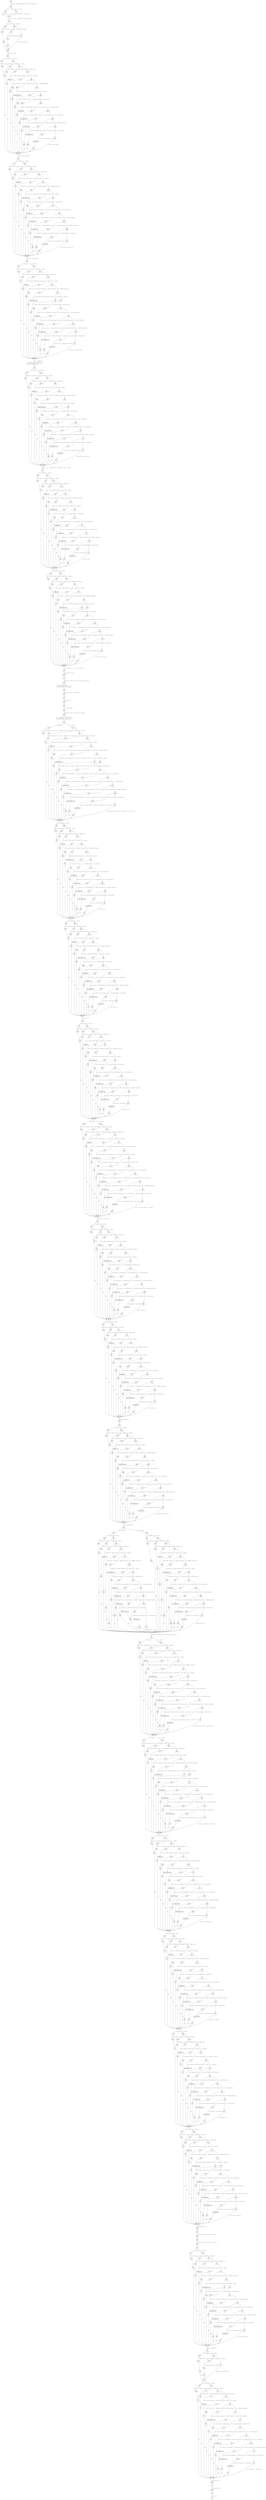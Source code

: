 digraph append32 {
185 [shape="circle" label="185\n866"]
188 [shape="diamond" label="188\n865"]
189 [shape="circle" label="189\n863"]
190 [shape="circle" label="190\n864"]
191 [shape="circle" label="191\n862"]
193 [shape="diamond" label="193\n861"]
1568 [shape="circle" label="1568\n856"]
1569 [shape="diamond" label="1569\n860"]
1571 [shape="circle" label="1571\n858"]
1572 [shape="circle" label="1572\n859"]
194 [shape="circle" label="194\n854"]
195 [shape="diamond" label="195\n853"]
1574 [shape="circle" label="1574\n821"]
1575 [shape="diamond" label="1575\n852"]
1577 [shape="circle" label="1577\n823"]
1578 [shape="diamond" label="1578\n851"]
1580 [shape="circle" label="1580\n825"]
1581 [shape="diamond" label="1581\n850"]
1583 [shape="circle" label="1583\n827"]
1584 [shape="diamond" label="1584\n849"]
1586 [shape="circle" label="1586\n829"]
1587 [shape="diamond" label="1587\n848"]
1589 [shape="circle" label="1589\n831"]
1590 [shape="diamond" label="1590\n847"]
1592 [shape="circle" label="1592\n833"]
1593 [shape="diamond" label="1593\n846"]
1595 [shape="circle" label="1595\n835"]
1596 [shape="diamond" label="1596\n845"]
1598 [shape="circle" label="1598\n837"]
1599 [shape="diamond" label="1599\n844"]
1601 [shape="circle" label="1601\n839"]
1602 [shape="diamond" label="1602\n843"]
1604 [shape="circle" label="1604\n841"]
1605 [shape="circle" label="1605\n842"]
196 [shape="circle" label="196\n819"]
197 [shape="diamond" label="197\n818"]
1607 [shape="circle" label="1607\n786"]
1608 [shape="diamond" label="1608\n817"]
1610 [shape="circle" label="1610\n788"]
1611 [shape="diamond" label="1611\n816"]
1613 [shape="circle" label="1613\n790"]
1614 [shape="diamond" label="1614\n815"]
1616 [shape="circle" label="1616\n792"]
1617 [shape="diamond" label="1617\n814"]
1619 [shape="circle" label="1619\n794"]
1620 [shape="diamond" label="1620\n813"]
1622 [shape="circle" label="1622\n796"]
1623 [shape="diamond" label="1623\n812"]
1625 [shape="circle" label="1625\n798"]
1626 [shape="diamond" label="1626\n811"]
1628 [shape="circle" label="1628\n800"]
1629 [shape="diamond" label="1629\n810"]
1631 [shape="circle" label="1631\n802"]
1632 [shape="diamond" label="1632\n809"]
1634 [shape="circle" label="1634\n804"]
1635 [shape="diamond" label="1635\n808"]
1637 [shape="circle" label="1637\n806"]
1638 [shape="circle" label="1638\n807"]
198 [shape="circle" label="198\n784"]
199 [shape="diamond" label="199\n783"]
1640 [shape="circle" label="1640\n751"]
1641 [shape="diamond" label="1641\n782"]
1643 [shape="circle" label="1643\n753"]
1644 [shape="diamond" label="1644\n781"]
1646 [shape="circle" label="1646\n755"]
1647 [shape="diamond" label="1647\n780"]
1649 [shape="circle" label="1649\n757"]
1650 [shape="diamond" label="1650\n779"]
1652 [shape="circle" label="1652\n759"]
1653 [shape="diamond" label="1653\n778"]
1655 [shape="circle" label="1655\n761"]
1656 [shape="diamond" label="1656\n777"]
1658 [shape="circle" label="1658\n763"]
1659 [shape="diamond" label="1659\n776"]
1661 [shape="circle" label="1661\n765"]
1662 [shape="diamond" label="1662\n775"]
1664 [shape="circle" label="1664\n767"]
1665 [shape="diamond" label="1665\n774"]
1667 [shape="circle" label="1667\n769"]
1668 [shape="diamond" label="1668\n773"]
1670 [shape="circle" label="1670\n771"]
1671 [shape="circle" label="1671\n772"]
200 [shape="circle" label="200\n749"]
201 [shape="circle" label="201\n748"]
203 [shape="diamond" label="203\n746"]
1673 [shape="circle" label="1673\n714"]
1674 [shape="diamond" label="1674\n745"]
1676 [shape="circle" label="1676\n716"]
1677 [shape="diamond" label="1677\n744"]
1679 [shape="circle" label="1679\n718"]
1680 [shape="diamond" label="1680\n743"]
1682 [shape="circle" label="1682\n720"]
1683 [shape="diamond" label="1683\n742"]
1685 [shape="circle" label="1685\n722"]
1686 [shape="diamond" label="1686\n741"]
1688 [shape="circle" label="1688\n724"]
1689 [shape="diamond" label="1689\n740"]
1691 [shape="circle" label="1691\n726"]
1692 [shape="diamond" label="1692\n739"]
1694 [shape="circle" label="1694\n728"]
1695 [shape="diamond" label="1695\n738"]
1697 [shape="circle" label="1697\n730"]
1698 [shape="diamond" label="1698\n737"]
1700 [shape="circle" label="1700\n732"]
1701 [shape="diamond" label="1701\n736"]
1703 [shape="circle" label="1703\n734"]
1704 [shape="circle" label="1704\n735"]
204 [shape="circle" label="204\n712"]
206 [shape="diamond" label="206\n711"]
1706 [shape="circle" label="1706\n679"]
1707 [shape="diamond" label="1707\n710"]
1709 [shape="circle" label="1709\n681"]
1710 [shape="diamond" label="1710\n709"]
1712 [shape="circle" label="1712\n683"]
1713 [shape="diamond" label="1713\n708"]
1715 [shape="circle" label="1715\n685"]
1716 [shape="diamond" label="1716\n707"]
1718 [shape="circle" label="1718\n687"]
1719 [shape="diamond" label="1719\n706"]
1721 [shape="circle" label="1721\n689"]
1722 [shape="diamond" label="1722\n705"]
1724 [shape="circle" label="1724\n691"]
1725 [shape="diamond" label="1725\n704"]
1727 [shape="circle" label="1727\n693"]
1728 [shape="diamond" label="1728\n703"]
1730 [shape="circle" label="1730\n695"]
1731 [shape="diamond" label="1731\n702"]
1733 [shape="circle" label="1733\n697"]
1734 [shape="diamond" label="1734\n701"]
1736 [shape="circle" label="1736\n699"]
1737 [shape="circle" label="1737\n700"]
207 [shape="diamond" label="207\n677"]
1739 [shape="circle" label="1739\n645"]
1740 [shape="diamond" label="1740\n676"]
1742 [shape="circle" label="1742\n647"]
1743 [shape="diamond" label="1743\n675"]
1745 [shape="circle" label="1745\n649"]
1746 [shape="diamond" label="1746\n674"]
1748 [shape="circle" label="1748\n651"]
1749 [shape="diamond" label="1749\n673"]
1751 [shape="circle" label="1751\n653"]
1752 [shape="diamond" label="1752\n672"]
1754 [shape="circle" label="1754\n655"]
1755 [shape="diamond" label="1755\n671"]
1757 [shape="circle" label="1757\n657"]
1758 [shape="diamond" label="1758\n670"]
1760 [shape="circle" label="1760\n659"]
1761 [shape="diamond" label="1761\n669"]
1763 [shape="circle" label="1763\n661"]
1764 [shape="diamond" label="1764\n668"]
1766 [shape="circle" label="1766\n663"]
1767 [shape="diamond" label="1767\n667"]
1769 [shape="circle" label="1769\n665"]
1770 [shape="circle" label="1770\n666"]
208 [shape="circle" label="208\n643"]
211 [shape="circle" label="211\n642"]
212 [shape="circle" label="212\n641"]
213 [shape="circle" label="213\n640"]
215 [shape="circle" label="215\n638"]
216 [shape="circle" label="216\n637"]
217 [shape="circle" label="217\n636"]
218 [shape="circle" label="218\n635"]
219 [shape="circle" label="219\n634"]
222 [shape="diamond" label="222\n632"]
1772 [shape="circle" label="1772\n600"]
1773 [shape="diamond" label="1773\n631"]
1775 [shape="circle" label="1775\n602"]
1776 [shape="diamond" label="1776\n630"]
1778 [shape="circle" label="1778\n604"]
1779 [shape="diamond" label="1779\n629"]
1781 [shape="circle" label="1781\n606"]
1782 [shape="diamond" label="1782\n628"]
1784 [shape="circle" label="1784\n608"]
1785 [shape="diamond" label="1785\n627"]
1787 [shape="circle" label="1787\n610"]
1788 [shape="diamond" label="1788\n626"]
1790 [shape="circle" label="1790\n612"]
1791 [shape="diamond" label="1791\n625"]
1793 [shape="circle" label="1793\n614"]
1794 [shape="diamond" label="1794\n624"]
1796 [shape="circle" label="1796\n616"]
1797 [shape="diamond" label="1797\n623"]
1799 [shape="circle" label="1799\n618"]
1800 [shape="diamond" label="1800\n622"]
1802 [shape="circle" label="1802\n620"]
1803 [shape="circle" label="1803\n621"]
223 [shape="diamond" label="223\n598"]
1805 [shape="circle" label="1805\n566"]
1806 [shape="diamond" label="1806\n597"]
1808 [shape="circle" label="1808\n568"]
1809 [shape="diamond" label="1809\n596"]
1811 [shape="circle" label="1811\n570"]
1812 [shape="diamond" label="1812\n595"]
1814 [shape="circle" label="1814\n572"]
1815 [shape="diamond" label="1815\n594"]
1817 [shape="circle" label="1817\n574"]
1818 [shape="diamond" label="1818\n593"]
1820 [shape="circle" label="1820\n576"]
1821 [shape="diamond" label="1821\n592"]
1823 [shape="circle" label="1823\n578"]
1824 [shape="diamond" label="1824\n591"]
1826 [shape="circle" label="1826\n580"]
1827 [shape="diamond" label="1827\n590"]
1829 [shape="circle" label="1829\n582"]
1830 [shape="diamond" label="1830\n589"]
1832 [shape="circle" label="1832\n584"]
1833 [shape="diamond" label="1833\n588"]
1835 [shape="circle" label="1835\n586"]
1836 [shape="circle" label="1836\n587"]
224 [shape="diamond" label="224\n564"]
1838 [shape="circle" label="1838\n532"]
1839 [shape="diamond" label="1839\n563"]
1841 [shape="circle" label="1841\n534"]
1842 [shape="diamond" label="1842\n562"]
1844 [shape="circle" label="1844\n536"]
1845 [shape="diamond" label="1845\n561"]
1847 [shape="circle" label="1847\n538"]
1848 [shape="diamond" label="1848\n560"]
1850 [shape="circle" label="1850\n540"]
1851 [shape="diamond" label="1851\n559"]
1853 [shape="circle" label="1853\n542"]
1854 [shape="diamond" label="1854\n558"]
1856 [shape="circle" label="1856\n544"]
1857 [shape="diamond" label="1857\n557"]
1859 [shape="circle" label="1859\n546"]
1860 [shape="diamond" label="1860\n556"]
1862 [shape="circle" label="1862\n548"]
1863 [shape="diamond" label="1863\n555"]
1865 [shape="circle" label="1865\n550"]
1866 [shape="diamond" label="1866\n554"]
1868 [shape="circle" label="1868\n552"]
1869 [shape="circle" label="1869\n553"]
225 [shape="circle" label="225\n530"]
226 [shape="diamond" label="226\n529"]
1871 [shape="circle" label="1871\n497"]
1872 [shape="diamond" label="1872\n528"]
1874 [shape="circle" label="1874\n499"]
1875 [shape="diamond" label="1875\n527"]
1877 [shape="circle" label="1877\n501"]
1878 [shape="diamond" label="1878\n526"]
1880 [shape="circle" label="1880\n503"]
1881 [shape="diamond" label="1881\n525"]
1883 [shape="circle" label="1883\n505"]
1884 [shape="diamond" label="1884\n524"]
1886 [shape="circle" label="1886\n507"]
1887 [shape="diamond" label="1887\n523"]
1889 [shape="circle" label="1889\n509"]
1890 [shape="diamond" label="1890\n522"]
1892 [shape="circle" label="1892\n511"]
1893 [shape="diamond" label="1893\n521"]
1895 [shape="circle" label="1895\n513"]
1896 [shape="diamond" label="1896\n520"]
1898 [shape="circle" label="1898\n515"]
1899 [shape="diamond" label="1899\n519"]
1901 [shape="circle" label="1901\n517"]
1902 [shape="circle" label="1902\n518"]
227 [shape="diamond" label="227\n495"]
1904 [shape="circle" label="1904\n463"]
1905 [shape="diamond" label="1905\n494"]
1907 [shape="circle" label="1907\n465"]
1908 [shape="diamond" label="1908\n493"]
1910 [shape="circle" label="1910\n467"]
1911 [shape="diamond" label="1911\n492"]
1913 [shape="circle" label="1913\n469"]
1914 [shape="diamond" label="1914\n491"]
1916 [shape="circle" label="1916\n471"]
1917 [shape="diamond" label="1917\n490"]
1919 [shape="circle" label="1919\n473"]
1920 [shape="diamond" label="1920\n489"]
1922 [shape="circle" label="1922\n475"]
1923 [shape="diamond" label="1923\n488"]
1925 [shape="circle" label="1925\n477"]
1926 [shape="diamond" label="1926\n487"]
1928 [shape="circle" label="1928\n479"]
1929 [shape="diamond" label="1929\n486"]
1931 [shape="circle" label="1931\n481"]
1932 [shape="diamond" label="1932\n485"]
1934 [shape="circle" label="1934\n483"]
1935 [shape="circle" label="1935\n484"]
228 [shape="circle" label="228\n461"]
230 [shape="diamond" label="230\n460"]
1937 [shape="circle" label="1937\n428"]
1938 [shape="diamond" label="1938\n459"]
1940 [shape="circle" label="1940\n430"]
1941 [shape="diamond" label="1941\n458"]
1943 [shape="circle" label="1943\n432"]
1944 [shape="diamond" label="1944\n457"]
1946 [shape="circle" label="1946\n434"]
1947 [shape="diamond" label="1947\n456"]
1949 [shape="circle" label="1949\n436"]
1950 [shape="diamond" label="1950\n455"]
1952 [shape="circle" label="1952\n438"]
1953 [shape="diamond" label="1953\n454"]
1955 [shape="circle" label="1955\n440"]
1956 [shape="diamond" label="1956\n453"]
1958 [shape="circle" label="1958\n442"]
1959 [shape="diamond" label="1959\n452"]
1961 [shape="circle" label="1961\n444"]
1962 [shape="diamond" label="1962\n451"]
1964 [shape="circle" label="1964\n446"]
1965 [shape="diamond" label="1965\n450"]
1967 [shape="circle" label="1967\n448"]
1968 [shape="circle" label="1968\n449"]
231 [shape="diamond" label="231\n426"]
1970 [shape="circle" label="1970\n394"]
1971 [shape="diamond" label="1971\n425"]
1973 [shape="circle" label="1973\n396"]
1974 [shape="diamond" label="1974\n424"]
1976 [shape="circle" label="1976\n398"]
1977 [shape="diamond" label="1977\n423"]
1979 [shape="circle" label="1979\n400"]
1980 [shape="diamond" label="1980\n422"]
1982 [shape="circle" label="1982\n402"]
1983 [shape="diamond" label="1983\n421"]
1985 [shape="circle" label="1985\n404"]
1986 [shape="diamond" label="1986\n420"]
1988 [shape="circle" label="1988\n406"]
1989 [shape="diamond" label="1989\n419"]
1991 [shape="circle" label="1991\n408"]
1992 [shape="diamond" label="1992\n418"]
1994 [shape="circle" label="1994\n410"]
1995 [shape="diamond" label="1995\n417"]
1997 [shape="circle" label="1997\n412"]
1998 [shape="diamond" label="1998\n416"]
2000 [shape="circle" label="2000\n414"]
2001 [shape="circle" label="2001\n415"]
232 [shape="circle" label="232\n392"]
233 [shape="diamond" label="233\n391"]
2003 [shape="circle" label="2003\n359"]
2004 [shape="diamond" label="2004\n390"]
2006 [shape="circle" label="2006\n361"]
2007 [shape="diamond" label="2007\n389"]
2009 [shape="circle" label="2009\n363"]
2010 [shape="diamond" label="2010\n388"]
2012 [shape="circle" label="2012\n365"]
2013 [shape="diamond" label="2013\n387"]
2015 [shape="circle" label="2015\n367"]
2016 [shape="diamond" label="2016\n386"]
2018 [shape="circle" label="2018\n369"]
2019 [shape="diamond" label="2019\n385"]
2021 [shape="circle" label="2021\n371"]
2022 [shape="diamond" label="2022\n384"]
2024 [shape="circle" label="2024\n373"]
2025 [shape="diamond" label="2025\n383"]
2027 [shape="circle" label="2027\n375"]
2028 [shape="diamond" label="2028\n382"]
2030 [shape="circle" label="2030\n377"]
2031 [shape="diamond" label="2031\n381"]
2033 [shape="circle" label="2033\n379"]
2034 [shape="circle" label="2034\n380"]
234 [shape="circle" label="234\n357"]
235 [shape="diamond" label="235\n356"]
236 [shape="diamond" label="236\n321"]
237 [shape="diamond" label="237\n355"]
2036 [shape="circle" label="2036\n323"]
2037 [shape="diamond" label="2037\n354"]
2039 [shape="circle" label="2039\n325"]
2040 [shape="diamond" label="2040\n353"]
2042 [shape="circle" label="2042\n327"]
2043 [shape="diamond" label="2043\n352"]
2045 [shape="circle" label="2045\n329"]
2046 [shape="diamond" label="2046\n351"]
2048 [shape="circle" label="2048\n331"]
2049 [shape="diamond" label="2049\n350"]
2051 [shape="circle" label="2051\n333"]
2052 [shape="diamond" label="2052\n349"]
2054 [shape="circle" label="2054\n335"]
2055 [shape="diamond" label="2055\n348"]
2057 [shape="circle" label="2057\n337"]
2058 [shape="diamond" label="2058\n347"]
2060 [shape="circle" label="2060\n339"]
2061 [shape="diamond" label="2061\n346"]
2063 [shape="circle" label="2063\n341"]
2064 [shape="diamond" label="2064\n345"]
2066 [shape="circle" label="2066\n343"]
2067 [shape="circle" label="2067\n344"]
238 [shape="circle" label="238\n287"]
241 [shape="diamond" label="241\n286"]
2069 [shape="circle" label="2069\n254"]
2070 [shape="diamond" label="2070\n285"]
2072 [shape="circle" label="2072\n256"]
2073 [shape="diamond" label="2073\n284"]
2075 [shape="circle" label="2075\n258"]
2076 [shape="diamond" label="2076\n283"]
2078 [shape="circle" label="2078\n260"]
2079 [shape="diamond" label="2079\n282"]
2081 [shape="circle" label="2081\n262"]
2082 [shape="diamond" label="2082\n281"]
2084 [shape="circle" label="2084\n264"]
2085 [shape="diamond" label="2085\n280"]
2087 [shape="circle" label="2087\n266"]
2088 [shape="diamond" label="2088\n279"]
2090 [shape="circle" label="2090\n268"]
2091 [shape="diamond" label="2091\n278"]
2093 [shape="circle" label="2093\n270"]
2094 [shape="diamond" label="2094\n277"]
2096 [shape="circle" label="2096\n272"]
2097 [shape="diamond" label="2097\n276"]
2099 [shape="circle" label="2099\n274"]
2100 [shape="circle" label="2100\n275"]
242 [shape="diamond" label="242\n252"]
2102 [shape="circle" label="2102\n220"]
2103 [shape="diamond" label="2103\n251"]
2105 [shape="circle" label="2105\n222"]
2106 [shape="diamond" label="2106\n250"]
2108 [shape="circle" label="2108\n224"]
2109 [shape="diamond" label="2109\n249"]
2111 [shape="circle" label="2111\n226"]
2112 [shape="diamond" label="2112\n248"]
2114 [shape="circle" label="2114\n228"]
2115 [shape="diamond" label="2115\n247"]
2117 [shape="circle" label="2117\n230"]
2118 [shape="diamond" label="2118\n246"]
2120 [shape="circle" label="2120\n232"]
2121 [shape="diamond" label="2121\n245"]
2123 [shape="circle" label="2123\n234"]
2124 [shape="diamond" label="2124\n244"]
2126 [shape="circle" label="2126\n236"]
2127 [shape="diamond" label="2127\n243"]
2129 [shape="circle" label="2129\n238"]
2130 [shape="diamond" label="2130\n242"]
2132 [shape="circle" label="2132\n240"]
2133 [shape="circle" label="2133\n241"]
243 [shape="diamond" label="243\n218"]
2135 [shape="circle" label="2135\n186"]
2136 [shape="diamond" label="2136\n217"]
2138 [shape="circle" label="2138\n188"]
2139 [shape="diamond" label="2139\n216"]
2141 [shape="circle" label="2141\n190"]
2142 [shape="diamond" label="2142\n215"]
2144 [shape="circle" label="2144\n192"]
2145 [shape="diamond" label="2145\n214"]
2147 [shape="circle" label="2147\n194"]
2148 [shape="diamond" label="2148\n213"]
2150 [shape="circle" label="2150\n196"]
2151 [shape="diamond" label="2151\n212"]
2153 [shape="circle" label="2153\n198"]
2154 [shape="diamond" label="2154\n211"]
2156 [shape="circle" label="2156\n200"]
2157 [shape="diamond" label="2157\n210"]
2159 [shape="circle" label="2159\n202"]
2160 [shape="diamond" label="2160\n209"]
2162 [shape="circle" label="2162\n204"]
2163 [shape="diamond" label="2163\n208"]
2165 [shape="circle" label="2165\n206"]
2166 [shape="circle" label="2166\n207"]
244 [shape="diamond" label="244\n184"]
2168 [shape="circle" label="2168\n152"]
2169 [shape="diamond" label="2169\n183"]
2171 [shape="circle" label="2171\n154"]
2172 [shape="diamond" label="2172\n182"]
2174 [shape="circle" label="2174\n156"]
2175 [shape="diamond" label="2175\n181"]
2177 [shape="circle" label="2177\n158"]
2178 [shape="diamond" label="2178\n180"]
2180 [shape="circle" label="2180\n160"]
2181 [shape="diamond" label="2181\n179"]
2183 [shape="circle" label="2183\n162"]
2184 [shape="diamond" label="2184\n178"]
2186 [shape="circle" label="2186\n164"]
2187 [shape="diamond" label="2187\n177"]
2189 [shape="circle" label="2189\n166"]
2190 [shape="diamond" label="2190\n176"]
2192 [shape="circle" label="2192\n168"]
2193 [shape="diamond" label="2193\n175"]
2195 [shape="circle" label="2195\n170"]
2196 [shape="diamond" label="2196\n174"]
2198 [shape="circle" label="2198\n172"]
2199 [shape="circle" label="2199\n173"]
245 [shape="diamond" label="245\n150"]
2201 [shape="circle" label="2201\n118"]
2202 [shape="diamond" label="2202\n149"]
2204 [shape="circle" label="2204\n120"]
2205 [shape="diamond" label="2205\n148"]
2207 [shape="circle" label="2207\n122"]
2208 [shape="diamond" label="2208\n147"]
2210 [shape="circle" label="2210\n124"]
2211 [shape="diamond" label="2211\n146"]
2213 [shape="circle" label="2213\n126"]
2214 [shape="diamond" label="2214\n145"]
2216 [shape="circle" label="2216\n128"]
2217 [shape="diamond" label="2217\n144"]
2219 [shape="circle" label="2219\n130"]
2220 [shape="diamond" label="2220\n143"]
2222 [shape="circle" label="2222\n132"]
2223 [shape="diamond" label="2223\n142"]
2225 [shape="circle" label="2225\n134"]
2226 [shape="diamond" label="2226\n141"]
2228 [shape="circle" label="2228\n136"]
2229 [shape="diamond" label="2229\n140"]
2231 [shape="circle" label="2231\n138"]
2232 [shape="circle" label="2232\n139"]
246 [shape="diamond" label="246\n116"]
2234 [shape="circle" label="2234\n84"]
2235 [shape="diamond" label="2235\n115"]
2237 [shape="circle" label="2237\n86"]
2238 [shape="diamond" label="2238\n114"]
2240 [shape="circle" label="2240\n88"]
2241 [shape="diamond" label="2241\n113"]
2243 [shape="circle" label="2243\n90"]
2244 [shape="diamond" label="2244\n112"]
2246 [shape="circle" label="2246\n92"]
2247 [shape="diamond" label="2247\n111"]
2249 [shape="circle" label="2249\n94"]
2250 [shape="diamond" label="2250\n110"]
2252 [shape="circle" label="2252\n96"]
2253 [shape="diamond" label="2253\n109"]
2255 [shape="circle" label="2255\n98"]
2256 [shape="diamond" label="2256\n108"]
2258 [shape="circle" label="2258\n100"]
2259 [shape="diamond" label="2259\n107"]
2261 [shape="circle" label="2261\n102"]
2262 [shape="diamond" label="2262\n106"]
2264 [shape="circle" label="2264\n104"]
2265 [shape="circle" label="2265\n105"]
247 [shape="circle" label="247\n82"]
248 [shape="circle" label="248\n81"]
249 [shape="circle" label="249\n80"]
250 [shape="diamond" label="250\n79"]
2267 [shape="circle" label="2267\n47"]
2268 [shape="diamond" label="2268\n78"]
2270 [shape="circle" label="2270\n49"]
2271 [shape="diamond" label="2271\n77"]
2273 [shape="circle" label="2273\n51"]
2274 [shape="diamond" label="2274\n76"]
2276 [shape="circle" label="2276\n53"]
2277 [shape="diamond" label="2277\n75"]
2279 [shape="circle" label="2279\n55"]
2280 [shape="diamond" label="2280\n74"]
2282 [shape="circle" label="2282\n57"]
2283 [shape="diamond" label="2283\n73"]
2285 [shape="circle" label="2285\n59"]
2286 [shape="diamond" label="2286\n72"]
2288 [shape="circle" label="2288\n61"]
2289 [shape="diamond" label="2289\n71"]
2291 [shape="circle" label="2291\n63"]
2292 [shape="diamond" label="2292\n70"]
2294 [shape="circle" label="2294\n65"]
2295 [shape="diamond" label="2295\n69"]
2297 [shape="circle" label="2297\n67"]
2298 [shape="circle" label="2298\n68"]
251 [shape="circle" label="251\n45"]
252 [shape="diamond" label="252\n44"]
2300 [shape="circle" label="2300\n39"]
2301 [shape="diamond" label="2301\n43"]
2303 [shape="circle" label="2303\n41"]
2304 [shape="circle" label="2304\n42"]
253 [shape="diamond" label="253\n37"]
2306 [shape="circle" label="2306\n5"]
2307 [shape="diamond" label="2307\n36"]
2309 [shape="circle" label="2309\n7"]
2310 [shape="diamond" label="2310\n35"]
2312 [shape="circle" label="2312\n9"]
2313 [shape="diamond" label="2313\n34"]
2315 [shape="circle" label="2315\n11"]
2316 [shape="diamond" label="2316\n33"]
2318 [shape="circle" label="2318\n13"]
2319 [shape="diamond" label="2319\n32"]
2321 [shape="circle" label="2321\n15"]
2322 [shape="diamond" label="2322\n31"]
2324 [shape="circle" label="2324\n17"]
2325 [shape="diamond" label="2325\n30"]
2327 [shape="circle" label="2327\n19"]
2328 [shape="diamond" label="2328\n29"]
2330 [shape="circle" label="2330\n21"]
2331 [shape="diamond" label="2331\n28"]
2333 [shape="circle" label="2333\n23"]
2334 [shape="diamond" label="2334\n27"]
2336 [shape="circle" label="2336\n25"]
2337 [shape="circle" label="2337\n26"]
254 [shape="circle" label="254\n3"]
255 [shape="circle" label="255\n2"]
256 [shape="circle" label="256\n1"]
2338 [shape="circle" label="2338\n24"]
2335 [shape="circle" label="2335\n22"]
2332 [shape="circle" label="2332\n20"]
2329 [shape="circle" label="2329\n18"]
2326 [shape="circle" label="2326\n16"]
2323 [shape="circle" label="2323\n14"]
2320 [shape="circle" label="2320\n12"]
2317 [shape="circle" label="2317\n10"]
2314 [shape="circle" label="2314\n8"]
2311 [shape="circle" label="2311\n6"]
2308 [shape="circle" label="2308\n4"]
2305 [shape="circle" label="2305\n40"]
2302 [shape="circle" label="2302\n38"]
2299 [shape="circle" label="2299\n66"]
2296 [shape="circle" label="2296\n64"]
2293 [shape="circle" label="2293\n62"]
2290 [shape="circle" label="2290\n60"]
2287 [shape="circle" label="2287\n58"]
2284 [shape="circle" label="2284\n56"]
2281 [shape="circle" label="2281\n54"]
2278 [shape="circle" label="2278\n52"]
2275 [shape="circle" label="2275\n50"]
2272 [shape="circle" label="2272\n48"]
2269 [shape="circle" label="2269\n46"]
2266 [shape="circle" label="2266\n103"]
2263 [shape="circle" label="2263\n101"]
2260 [shape="circle" label="2260\n99"]
2257 [shape="circle" label="2257\n97"]
2254 [shape="circle" label="2254\n95"]
2251 [shape="circle" label="2251\n93"]
2248 [shape="circle" label="2248\n91"]
2245 [shape="circle" label="2245\n89"]
2242 [shape="circle" label="2242\n87"]
2239 [shape="circle" label="2239\n85"]
2236 [shape="circle" label="2236\n83"]
2233 [shape="circle" label="2233\n137"]
2230 [shape="circle" label="2230\n135"]
2227 [shape="circle" label="2227\n133"]
2224 [shape="circle" label="2224\n131"]
2221 [shape="circle" label="2221\n129"]
2218 [shape="circle" label="2218\n127"]
2215 [shape="circle" label="2215\n125"]
2212 [shape="circle" label="2212\n123"]
2209 [shape="circle" label="2209\n121"]
2206 [shape="circle" label="2206\n119"]
2203 [shape="circle" label="2203\n117"]
2200 [shape="circle" label="2200\n171"]
2197 [shape="circle" label="2197\n169"]
2194 [shape="circle" label="2194\n167"]
2191 [shape="circle" label="2191\n165"]
2188 [shape="circle" label="2188\n163"]
2185 [shape="circle" label="2185\n161"]
2182 [shape="circle" label="2182\n159"]
2179 [shape="circle" label="2179\n157"]
2176 [shape="circle" label="2176\n155"]
2173 [shape="circle" label="2173\n153"]
2170 [shape="circle" label="2170\n151"]
2167 [shape="circle" label="2167\n205"]
2164 [shape="circle" label="2164\n203"]
2161 [shape="circle" label="2161\n201"]
2158 [shape="circle" label="2158\n199"]
2155 [shape="circle" label="2155\n197"]
2152 [shape="circle" label="2152\n195"]
2149 [shape="circle" label="2149\n193"]
2146 [shape="circle" label="2146\n191"]
2143 [shape="circle" label="2143\n189"]
2140 [shape="circle" label="2140\n187"]
2137 [shape="circle" label="2137\n185"]
2134 [shape="circle" label="2134\n239"]
2131 [shape="circle" label="2131\n237"]
2128 [shape="circle" label="2128\n235"]
2125 [shape="circle" label="2125\n233"]
2122 [shape="circle" label="2122\n231"]
2119 [shape="circle" label="2119\n229"]
2116 [shape="circle" label="2116\n227"]
2113 [shape="circle" label="2113\n225"]
2110 [shape="circle" label="2110\n223"]
2107 [shape="circle" label="2107\n221"]
2104 [shape="circle" label="2104\n219"]
2101 [shape="circle" label="2101\n273"]
2098 [shape="circle" label="2098\n271"]
2095 [shape="circle" label="2095\n269"]
2092 [shape="circle" label="2092\n267"]
2089 [shape="circle" label="2089\n265"]
2086 [shape="circle" label="2086\n263"]
2083 [shape="circle" label="2083\n261"]
2080 [shape="circle" label="2080\n259"]
2077 [shape="circle" label="2077\n257"]
2074 [shape="circle" label="2074\n255"]
2071 [shape="circle" label="2071\n253"]
2068 [shape="circle" label="2068\n342"]
2065 [shape="circle" label="2065\n340"]
2062 [shape="circle" label="2062\n338"]
2059 [shape="circle" label="2059\n336"]
2056 [shape="circle" label="2056\n334"]
2053 [shape="circle" label="2053\n332"]
2050 [shape="circle" label="2050\n330"]
2047 [shape="circle" label="2047\n328"]
2044 [shape="circle" label="2044\n326"]
2041 [shape="circle" label="2041\n324"]
2038 [shape="circle" label="2038\n322"]
2339 [shape="circle" label="2339\n289"]
2340 [shape="diamond" label="2340\n320"]
2342 [shape="circle" label="2342\n291"]
2343 [shape="diamond" label="2343\n319"]
2345 [shape="circle" label="2345\n293"]
2346 [shape="diamond" label="2346\n318"]
2348 [shape="circle" label="2348\n295"]
2349 [shape="diamond" label="2349\n317"]
2351 [shape="circle" label="2351\n297"]
2352 [shape="diamond" label="2352\n316"]
2354 [shape="circle" label="2354\n299"]
2355 [shape="diamond" label="2355\n315"]
2357 [shape="circle" label="2357\n301"]
2358 [shape="diamond" label="2358\n314"]
2360 [shape="circle" label="2360\n303"]
2361 [shape="diamond" label="2361\n313"]
2363 [shape="circle" label="2363\n305"]
2364 [shape="diamond" label="2364\n312"]
2366 [shape="circle" label="2366\n307"]
2367 [shape="diamond" label="2367\n311"]
2369 [shape="circle" label="2369\n309"]
2370 [shape="circle" label="2370\n310"]
2371 [shape="circle" label="2371\n308"]
2368 [shape="circle" label="2368\n306"]
2365 [shape="circle" label="2365\n304"]
2362 [shape="circle" label="2362\n302"]
2359 [shape="circle" label="2359\n300"]
2356 [shape="circle" label="2356\n298"]
2353 [shape="circle" label="2353\n296"]
2350 [shape="circle" label="2350\n294"]
2347 [shape="circle" label="2347\n292"]
2344 [shape="circle" label="2344\n290"]
2341 [shape="circle" label="2341\n288"]
2035 [shape="circle" label="2035\n378"]
2032 [shape="circle" label="2032\n376"]
2029 [shape="circle" label="2029\n374"]
2026 [shape="circle" label="2026\n372"]
2023 [shape="circle" label="2023\n370"]
2020 [shape="circle" label="2020\n368"]
2017 [shape="circle" label="2017\n366"]
2014 [shape="circle" label="2014\n364"]
2011 [shape="circle" label="2011\n362"]
2008 [shape="circle" label="2008\n360"]
2005 [shape="circle" label="2005\n358"]
2002 [shape="circle" label="2002\n413"]
1999 [shape="circle" label="1999\n411"]
1996 [shape="circle" label="1996\n409"]
1993 [shape="circle" label="1993\n407"]
1990 [shape="circle" label="1990\n405"]
1987 [shape="circle" label="1987\n403"]
1984 [shape="circle" label="1984\n401"]
1981 [shape="circle" label="1981\n399"]
1978 [shape="circle" label="1978\n397"]
1975 [shape="circle" label="1975\n395"]
1972 [shape="circle" label="1972\n393"]
1969 [shape="circle" label="1969\n447"]
1966 [shape="circle" label="1966\n445"]
1963 [shape="circle" label="1963\n443"]
1960 [shape="circle" label="1960\n441"]
1957 [shape="circle" label="1957\n439"]
1954 [shape="circle" label="1954\n437"]
1951 [shape="circle" label="1951\n435"]
1948 [shape="circle" label="1948\n433"]
1945 [shape="circle" label="1945\n431"]
1942 [shape="circle" label="1942\n429"]
1939 [shape="circle" label="1939\n427"]
1936 [shape="circle" label="1936\n482"]
1933 [shape="circle" label="1933\n480"]
1930 [shape="circle" label="1930\n478"]
1927 [shape="circle" label="1927\n476"]
1924 [shape="circle" label="1924\n474"]
1921 [shape="circle" label="1921\n472"]
1918 [shape="circle" label="1918\n470"]
1915 [shape="circle" label="1915\n468"]
1912 [shape="circle" label="1912\n466"]
1909 [shape="circle" label="1909\n464"]
1906 [shape="circle" label="1906\n462"]
1903 [shape="circle" label="1903\n516"]
1900 [shape="circle" label="1900\n514"]
1897 [shape="circle" label="1897\n512"]
1894 [shape="circle" label="1894\n510"]
1891 [shape="circle" label="1891\n508"]
1888 [shape="circle" label="1888\n506"]
1885 [shape="circle" label="1885\n504"]
1882 [shape="circle" label="1882\n502"]
1879 [shape="circle" label="1879\n500"]
1876 [shape="circle" label="1876\n498"]
1873 [shape="circle" label="1873\n496"]
1870 [shape="circle" label="1870\n551"]
1867 [shape="circle" label="1867\n549"]
1864 [shape="circle" label="1864\n547"]
1861 [shape="circle" label="1861\n545"]
1858 [shape="circle" label="1858\n543"]
1855 [shape="circle" label="1855\n541"]
1852 [shape="circle" label="1852\n539"]
1849 [shape="circle" label="1849\n537"]
1846 [shape="circle" label="1846\n535"]
1843 [shape="circle" label="1843\n533"]
1840 [shape="circle" label="1840\n531"]
1837 [shape="circle" label="1837\n585"]
1834 [shape="circle" label="1834\n583"]
1831 [shape="circle" label="1831\n581"]
1828 [shape="circle" label="1828\n579"]
1825 [shape="circle" label="1825\n577"]
1822 [shape="circle" label="1822\n575"]
1819 [shape="circle" label="1819\n573"]
1816 [shape="circle" label="1816\n571"]
1813 [shape="circle" label="1813\n569"]
1810 [shape="circle" label="1810\n567"]
1807 [shape="circle" label="1807\n565"]
1804 [shape="circle" label="1804\n619"]
1801 [shape="circle" label="1801\n617"]
1798 [shape="circle" label="1798\n615"]
1795 [shape="circle" label="1795\n613"]
1792 [shape="circle" label="1792\n611"]
1789 [shape="circle" label="1789\n609"]
1786 [shape="circle" label="1786\n607"]
1783 [shape="circle" label="1783\n605"]
1780 [shape="circle" label="1780\n603"]
1777 [shape="circle" label="1777\n601"]
1774 [shape="circle" label="1774\n599"]
1771 [shape="circle" label="1771\n664"]
1768 [shape="circle" label="1768\n662"]
1765 [shape="circle" label="1765\n660"]
1762 [shape="circle" label="1762\n658"]
1759 [shape="circle" label="1759\n656"]
1756 [shape="circle" label="1756\n654"]
1753 [shape="circle" label="1753\n652"]
1750 [shape="circle" label="1750\n650"]
1747 [shape="circle" label="1747\n648"]
1744 [shape="circle" label="1744\n646"]
1741 [shape="circle" label="1741\n644"]
1738 [shape="circle" label="1738\n698"]
1735 [shape="circle" label="1735\n696"]
1732 [shape="circle" label="1732\n694"]
1729 [shape="circle" label="1729\n692"]
1726 [shape="circle" label="1726\n690"]
1723 [shape="circle" label="1723\n688"]
1720 [shape="circle" label="1720\n686"]
1717 [shape="circle" label="1717\n684"]
1714 [shape="circle" label="1714\n682"]
1711 [shape="circle" label="1711\n680"]
1708 [shape="circle" label="1708\n678"]
1705 [shape="circle" label="1705\n733"]
1702 [shape="circle" label="1702\n731"]
1699 [shape="circle" label="1699\n729"]
1696 [shape="circle" label="1696\n727"]
1693 [shape="circle" label="1693\n725"]
1690 [shape="circle" label="1690\n723"]
1687 [shape="circle" label="1687\n721"]
1684 [shape="circle" label="1684\n719"]
1681 [shape="circle" label="1681\n717"]
1678 [shape="circle" label="1678\n715"]
1675 [shape="circle" label="1675\n713"]
1672 [shape="circle" label="1672\n770"]
1669 [shape="circle" label="1669\n768"]
1666 [shape="circle" label="1666\n766"]
1663 [shape="circle" label="1663\n764"]
1660 [shape="circle" label="1660\n762"]
1657 [shape="circle" label="1657\n760"]
1654 [shape="circle" label="1654\n758"]
1651 [shape="circle" label="1651\n756"]
1648 [shape="circle" label="1648\n754"]
1645 [shape="circle" label="1645\n752"]
1642 [shape="circle" label="1642\n750"]
1639 [shape="circle" label="1639\n805"]
1636 [shape="circle" label="1636\n803"]
1633 [shape="circle" label="1633\n801"]
1630 [shape="circle" label="1630\n799"]
1627 [shape="circle" label="1627\n797"]
1624 [shape="circle" label="1624\n795"]
1621 [shape="circle" label="1621\n793"]
1618 [shape="circle" label="1618\n791"]
1615 [shape="circle" label="1615\n789"]
1612 [shape="circle" label="1612\n787"]
1609 [shape="circle" label="1609\n785"]
1606 [shape="circle" label="1606\n840"]
1603 [shape="circle" label="1603\n838"]
1600 [shape="circle" label="1600\n836"]
1597 [shape="circle" label="1597\n834"]
1594 [shape="circle" label="1594\n832"]
1591 [shape="circle" label="1591\n830"]
1588 [shape="circle" label="1588\n828"]
1585 [shape="circle" label="1585\n826"]
1582 [shape="circle" label="1582\n824"]
1579 [shape="circle" label="1579\n822"]
1576 [shape="circle" label="1576\n820"]
1573 [shape="circle" label="1573\n857"]
1570 [shape="circle" label="1570\n855"]
184 [shape="circle" label="184\n0"]
201 [style="filled,bold" penwidth="1" fillcolor="white" fontname="Courier New" shape="Mrecord" label=<<table border="0" cellborder="0" cellpadding="3" bgcolor="white"><tr><td align="right">201</td><td align="left">__CPAchecker_TMP_1 = strlen(mc_name);</td></tr><tr><td align="right">202</td><td align="left">uint32_t __CPAchecker_TMP_2;</td></tr></table>>]
201 -> 203[label=""]
213 [style="filled,bold" penwidth="1" fillcolor="white" fontname="Courier New" shape="Mrecord" label=<<table border="0" cellborder="0" cellpadding="3" bgcolor="white"><tr><td align="right">213</td><td align="left">size_t __CPAchecker_TMP_3;</td></tr><tr><td align="right">214</td><td align="left">__CPAchecker_TMP_3 = strlen(mc_name);</td></tr></table>>]
213 -> 215[label=""]
219 [style="filled,bold" penwidth="1" fillcolor="white" fontname="Courier New" shape="Mrecord" label=<<table border="0" cellborder="0" cellpadding="3" bgcolor="white"><tr><td align="right">219</td><td align="left">t = t + 80UL; size_t __CPAchecker_TMP_4;</td></tr><tr><td align="right">221</td><td align="left">__CPAchecker_TMP_4 = strlen(\".rel\");</td></tr></table>>]
219 -> 222[label=""]
185 -> 188 [label="Function start dummy edge Elf32_Shdr mcsec; const char *__CPAchecker_TMP_0;" fontname="Courier New"]
188 -> 189 [label="[12 == rel_entsize]" fontname="Courier New"]
188 -> 190 [label="[!(12 == rel_entsize)]" fontname="Courier New"]
191 -> 193 [label="const char *mc_name = __CPAchecker_TMP_0; const unsigned old_shnum;" fontname="Courier New"]
193 -> 1568 [label="[w2 == (&w2nat)]" fontname="Courier New"]
193 -> 1569 [label="[!(w2 == (&w2nat))]" fontname="Courier New"]
1569 -> 1571 [label="[w2 == (&w2rev)]" fontname="Courier New"]
1569 -> 1572 [label="[!(w2 == (&w2rev))]" fontname="Courier New"]
194 -> 195 [label="const uint32_t old_shoff;" fontname="Courier New"]
195 -> 1574 [label="[w == (&w4rev)]" fontname="Courier New"]
195 -> 1575 [label="[!(w == (&w4rev))]" fontname="Courier New"]
1575 -> 1577 [label="[w == (&w4nat)]" fontname="Courier New"]
1575 -> 1578 [label="[!(w == (&w4nat))]" fontname="Courier New"]
1578 -> 1580 [label="[w == (&MIPS64_r_sym)]" fontname="Courier New"]
1578 -> 1581 [label="[!(w == (&MIPS64_r_sym))]" fontname="Courier New"]
1581 -> 1583 [label="[w == (&w8nat)]" fontname="Courier New"]
1581 -> 1584 [label="[!(w == (&w8nat))]" fontname="Courier New"]
1584 -> 1586 [label="[w == (&MIPS64_is_fake_mcount)]" fontname="Courier New"]
1584 -> 1587 [label="[!(w == (&MIPS64_is_fake_mcount))]" fontname="Courier New"]
1587 -> 1589 [label="[w == (&w8rev)]" fontname="Courier New"]
1587 -> 1590 [label="[!(w == (&w8rev))]" fontname="Courier New"]
1590 -> 1592 [label="[w == (&fn_ELF64_R_SYM)]" fontname="Courier New"]
1590 -> 1593 [label="[!(w == (&fn_ELF64_R_SYM))]" fontname="Courier New"]
1593 -> 1595 [label="[w == (&fn_is_fake_mcount32)]" fontname="Courier New"]
1593 -> 1596 [label="[!(w == (&fn_is_fake_mcount32))]" fontname="Courier New"]
1596 -> 1598 [label="[w == (&fn_is_fake_mcount64)]" fontname="Courier New"]
1596 -> 1599 [label="[!(w == (&fn_is_fake_mcount64))]" fontname="Courier New"]
1599 -> 1601 [label="[w == (&MIPS32_is_fake_mcount)]" fontname="Courier New"]
1599 -> 1602 [label="[!(w == (&MIPS32_is_fake_mcount))]" fontname="Courier New"]
1602 -> 1604 [label="[w == (&fn_ELF32_R_SYM)]" fontname="Courier New"]
1602 -> 1605 [label="[!(w == (&fn_ELF32_R_SYM))]" fontname="Courier New"]
196 -> 197 [label="const uint32_t old_shstr_sh_size;" fontname="Courier New"]
197 -> 1607 [label="[w == (&w4rev)]" fontname="Courier New"]
197 -> 1608 [label="[!(w == (&w4rev))]" fontname="Courier New"]
1608 -> 1610 [label="[w == (&w4nat)]" fontname="Courier New"]
1608 -> 1611 [label="[!(w == (&w4nat))]" fontname="Courier New"]
1611 -> 1613 [label="[w == (&MIPS64_r_sym)]" fontname="Courier New"]
1611 -> 1614 [label="[!(w == (&MIPS64_r_sym))]" fontname="Courier New"]
1614 -> 1616 [label="[w == (&w8nat)]" fontname="Courier New"]
1614 -> 1617 [label="[!(w == (&w8nat))]" fontname="Courier New"]
1617 -> 1619 [label="[w == (&MIPS64_is_fake_mcount)]" fontname="Courier New"]
1617 -> 1620 [label="[!(w == (&MIPS64_is_fake_mcount))]" fontname="Courier New"]
1620 -> 1622 [label="[w == (&w8rev)]" fontname="Courier New"]
1620 -> 1623 [label="[!(w == (&w8rev))]" fontname="Courier New"]
1623 -> 1625 [label="[w == (&fn_ELF64_R_SYM)]" fontname="Courier New"]
1623 -> 1626 [label="[!(w == (&fn_ELF64_R_SYM))]" fontname="Courier New"]
1626 -> 1628 [label="[w == (&fn_is_fake_mcount32)]" fontname="Courier New"]
1626 -> 1629 [label="[!(w == (&fn_is_fake_mcount32))]" fontname="Courier New"]
1629 -> 1631 [label="[w == (&fn_is_fake_mcount64)]" fontname="Courier New"]
1629 -> 1632 [label="[!(w == (&fn_is_fake_mcount64))]" fontname="Courier New"]
1632 -> 1634 [label="[w == (&MIPS32_is_fake_mcount)]" fontname="Courier New"]
1632 -> 1635 [label="[!(w == (&MIPS32_is_fake_mcount))]" fontname="Courier New"]
1635 -> 1637 [label="[w == (&fn_ELF32_R_SYM)]" fontname="Courier New"]
1635 -> 1638 [label="[!(w == (&fn_ELF32_R_SYM))]" fontname="Courier New"]
198 -> 199 [label="const uint32_t old_shstr_sh_offset;" fontname="Courier New"]
199 -> 1640 [label="[w == (&w4rev)]" fontname="Courier New"]
199 -> 1641 [label="[!(w == (&w4rev))]" fontname="Courier New"]
1641 -> 1643 [label="[w == (&w4nat)]" fontname="Courier New"]
1641 -> 1644 [label="[!(w == (&w4nat))]" fontname="Courier New"]
1644 -> 1646 [label="[w == (&MIPS64_r_sym)]" fontname="Courier New"]
1644 -> 1647 [label="[!(w == (&MIPS64_r_sym))]" fontname="Courier New"]
1647 -> 1649 [label="[w == (&w8nat)]" fontname="Courier New"]
1647 -> 1650 [label="[!(w == (&w8nat))]" fontname="Courier New"]
1650 -> 1652 [label="[w == (&MIPS64_is_fake_mcount)]" fontname="Courier New"]
1650 -> 1653 [label="[!(w == (&MIPS64_is_fake_mcount))]" fontname="Courier New"]
1653 -> 1655 [label="[w == (&w8rev)]" fontname="Courier New"]
1653 -> 1656 [label="[!(w == (&w8rev))]" fontname="Courier New"]
1656 -> 1658 [label="[w == (&fn_ELF64_R_SYM)]" fontname="Courier New"]
1656 -> 1659 [label="[!(w == (&fn_ELF64_R_SYM))]" fontname="Courier New"]
1659 -> 1661 [label="[w == (&fn_is_fake_mcount32)]" fontname="Courier New"]
1659 -> 1662 [label="[!(w == (&fn_is_fake_mcount32))]" fontname="Courier New"]
1662 -> 1664 [label="[w == (&fn_is_fake_mcount64)]" fontname="Courier New"]
1662 -> 1665 [label="[!(w == (&fn_is_fake_mcount64))]" fontname="Courier New"]
1665 -> 1667 [label="[w == (&MIPS32_is_fake_mcount)]" fontname="Courier New"]
1665 -> 1668 [label="[!(w == (&MIPS32_is_fake_mcount))]" fontname="Courier New"]
1668 -> 1670 [label="[w == (&fn_ELF32_R_SYM)]" fontname="Courier New"]
1668 -> 1671 [label="[!(w == (&fn_ELF32_R_SYM))]" fontname="Courier New"]
200 -> 201 [label="size_t __CPAchecker_TMP_1;" fontname="Courier New"]
203 -> 1673 [label="[w == (&w4rev)]" fontname="Courier New"]
203 -> 1674 [label="[!(w == (&w4rev))]" fontname="Courier New"]
1674 -> 1676 [label="[w == (&w4nat)]" fontname="Courier New"]
1674 -> 1677 [label="[!(w == (&w4nat))]" fontname="Courier New"]
1677 -> 1679 [label="[w == (&MIPS64_r_sym)]" fontname="Courier New"]
1677 -> 1680 [label="[!(w == (&MIPS64_r_sym))]" fontname="Courier New"]
1680 -> 1682 [label="[w == (&w8nat)]" fontname="Courier New"]
1680 -> 1683 [label="[!(w == (&w8nat))]" fontname="Courier New"]
1683 -> 1685 [label="[w == (&MIPS64_is_fake_mcount)]" fontname="Courier New"]
1683 -> 1686 [label="[!(w == (&MIPS64_is_fake_mcount))]" fontname="Courier New"]
1686 -> 1688 [label="[w == (&w8rev)]" fontname="Courier New"]
1686 -> 1689 [label="[!(w == (&w8rev))]" fontname="Courier New"]
1689 -> 1691 [label="[w == (&fn_ELF64_R_SYM)]" fontname="Courier New"]
1689 -> 1692 [label="[!(w == (&fn_ELF64_R_SYM))]" fontname="Courier New"]
1692 -> 1694 [label="[w == (&fn_is_fake_mcount32)]" fontname="Courier New"]
1692 -> 1695 [label="[!(w == (&fn_is_fake_mcount32))]" fontname="Courier New"]
1695 -> 1697 [label="[w == (&fn_is_fake_mcount64)]" fontname="Courier New"]
1695 -> 1698 [label="[!(w == (&fn_is_fake_mcount64))]" fontname="Courier New"]
1698 -> 1700 [label="[w == (&MIPS32_is_fake_mcount)]" fontname="Courier New"]
1698 -> 1701 [label="[!(w == (&MIPS32_is_fake_mcount))]" fontname="Courier New"]
1701 -> 1703 [label="[w == (&fn_ELF32_R_SYM)]" fontname="Courier New"]
1701 -> 1704 [label="[!(w == (&fn_ELF32_R_SYM))]" fontname="Courier New"]
204 -> 206 [label="uint32_t t = (1 + __CPAchecker_TMP_1) + __CPAchecker_TMP_2; uint32_t new_e_shoff;" fontname="Courier New"]
206 -> 1706 [label="[w == (&w4rev)]" fontname="Courier New"]
206 -> 1707 [label="[!(w == (&w4rev))]" fontname="Courier New"]
1707 -> 1709 [label="[w == (&w4nat)]" fontname="Courier New"]
1707 -> 1710 [label="[!(w == (&w4nat))]" fontname="Courier New"]
1710 -> 1712 [label="[w == (&MIPS64_r_sym)]" fontname="Courier New"]
1710 -> 1713 [label="[!(w == (&MIPS64_r_sym))]" fontname="Courier New"]
1713 -> 1715 [label="[w == (&w8nat)]" fontname="Courier New"]
1713 -> 1716 [label="[!(w == (&w8nat))]" fontname="Courier New"]
1716 -> 1718 [label="[w == (&MIPS64_is_fake_mcount)]" fontname="Courier New"]
1716 -> 1719 [label="[!(w == (&MIPS64_is_fake_mcount))]" fontname="Courier New"]
1719 -> 1721 [label="[w == (&w8rev)]" fontname="Courier New"]
1719 -> 1722 [label="[!(w == (&w8rev))]" fontname="Courier New"]
1722 -> 1724 [label="[w == (&fn_ELF64_R_SYM)]" fontname="Courier New"]
1722 -> 1725 [label="[!(w == (&fn_ELF64_R_SYM))]" fontname="Courier New"]
1725 -> 1727 [label="[w == (&fn_is_fake_mcount32)]" fontname="Courier New"]
1725 -> 1728 [label="[!(w == (&fn_is_fake_mcount32))]" fontname="Courier New"]
1728 -> 1730 [label="[w == (&fn_is_fake_mcount64)]" fontname="Courier New"]
1728 -> 1731 [label="[!(w == (&fn_is_fake_mcount64))]" fontname="Courier New"]
1731 -> 1733 [label="[w == (&MIPS32_is_fake_mcount)]" fontname="Courier New"]
1731 -> 1734 [label="[!(w == (&MIPS32_is_fake_mcount))]" fontname="Courier New"]
1734 -> 1736 [label="[w == (&fn_ELF32_R_SYM)]" fontname="Courier New"]
1734 -> 1737 [label="[!(w == (&fn_ELF32_R_SYM))]" fontname="Courier New"]
207 -> 1739 [label="[w == (&w4rev)]" fontname="Courier New"]
207 -> 1740 [label="[!(w == (&w4rev))]" fontname="Courier New"]
1740 -> 1742 [label="[w == (&w4nat)]" fontname="Courier New"]
1740 -> 1743 [label="[!(w == (&w4nat))]" fontname="Courier New"]
1743 -> 1745 [label="[w == (&MIPS64_r_sym)]" fontname="Courier New"]
1743 -> 1746 [label="[!(w == (&MIPS64_r_sym))]" fontname="Courier New"]
1746 -> 1748 [label="[w == (&w8nat)]" fontname="Courier New"]
1746 -> 1749 [label="[!(w == (&w8nat))]" fontname="Courier New"]
1749 -> 1751 [label="[w == (&MIPS64_is_fake_mcount)]" fontname="Courier New"]
1749 -> 1752 [label="[!(w == (&MIPS64_is_fake_mcount))]" fontname="Courier New"]
1752 -> 1754 [label="[w == (&w8rev)]" fontname="Courier New"]
1752 -> 1755 [label="[!(w == (&w8rev))]" fontname="Courier New"]
1755 -> 1757 [label="[w == (&fn_ELF64_R_SYM)]" fontname="Courier New"]
1755 -> 1758 [label="[!(w == (&fn_ELF64_R_SYM))]" fontname="Courier New"]
1758 -> 1760 [label="[w == (&fn_is_fake_mcount32)]" fontname="Courier New"]
1758 -> 1761 [label="[!(w == (&fn_is_fake_mcount32))]" fontname="Courier New"]
1761 -> 1763 [label="[w == (&fn_is_fake_mcount64)]" fontname="Courier New"]
1761 -> 1764 [label="[!(w == (&fn_is_fake_mcount64))]" fontname="Courier New"]
1764 -> 1766 [label="[w == (&MIPS32_is_fake_mcount)]" fontname="Courier New"]
1764 -> 1767 [label="[!(w == (&MIPS32_is_fake_mcount))]" fontname="Courier New"]
1767 -> 1769 [label="[w == (&fn_ELF32_R_SYM)]" fontname="Courier New"]
1767 -> 1770 [label="[!(w == (&fn_ELF32_R_SYM))]" fontname="Courier New"]
208 -> 211 [label="t = t + (sb.st_size); t = t + (3U & (-t)); new_e_shoff = t;" fontname="Courier New"]
100113 [shape="component" label="ulseek"]
211 -> 100113 [label="ulseek(fd_map, sb.st_size, 0);" fontname="Courier New"]
100113 -> 212 [label="" fontname="Courier New"]
100114 [shape="component" label="uwrite"]
212 -> 100114 [label="uwrite(fd_map, old_shstr_sh_offset + ((void *)ehdr), old_shstr_sh_size);" fontname="Courier New"]
100114 -> 213 [label="" fontname="Courier New"]
100115 [shape="component" label="uwrite"]
215 -> 100115 [label="uwrite(fd_map, mc_name, 1 + __CPAchecker_TMP_3);" fontname="Courier New"]
100115 -> 216 [label="" fontname="Courier New"]
100116 [shape="component" label="ulseek"]
216 -> 100116 [label="ulseek(fd_map, t, 0);" fontname="Courier New"]
100116 -> 217 [label="" fontname="Courier New"]
100117 [shape="component" label="uwrite"]
218 -> 100117 [label="uwrite(fd_map, old_shoff + ((void *)ehdr), 40 * old_shnum);" fontname="Courier New"]
100117 -> 219 [label="" fontname="Courier New"]
222 -> 1772 [label="[w == (&w4rev)]" fontname="Courier New"]
222 -> 1773 [label="[!(w == (&w4rev))]" fontname="Courier New"]
1773 -> 1775 [label="[w == (&w4nat)]" fontname="Courier New"]
1773 -> 1776 [label="[!(w == (&w4nat))]" fontname="Courier New"]
1776 -> 1778 [label="[w == (&MIPS64_r_sym)]" fontname="Courier New"]
1776 -> 1779 [label="[!(w == (&MIPS64_r_sym))]" fontname="Courier New"]
1779 -> 1781 [label="[w == (&w8nat)]" fontname="Courier New"]
1779 -> 1782 [label="[!(w == (&w8nat))]" fontname="Courier New"]
1782 -> 1784 [label="[w == (&MIPS64_is_fake_mcount)]" fontname="Courier New"]
1782 -> 1785 [label="[!(w == (&MIPS64_is_fake_mcount))]" fontname="Courier New"]
1785 -> 1787 [label="[w == (&w8rev)]" fontname="Courier New"]
1785 -> 1788 [label="[!(w == (&w8rev))]" fontname="Courier New"]
1788 -> 1790 [label="[w == (&fn_ELF64_R_SYM)]" fontname="Courier New"]
1788 -> 1791 [label="[!(w == (&fn_ELF64_R_SYM))]" fontname="Courier New"]
1791 -> 1793 [label="[w == (&fn_is_fake_mcount32)]" fontname="Courier New"]
1791 -> 1794 [label="[!(w == (&fn_is_fake_mcount32))]" fontname="Courier New"]
1794 -> 1796 [label="[w == (&fn_is_fake_mcount64)]" fontname="Courier New"]
1794 -> 1797 [label="[!(w == (&fn_is_fake_mcount64))]" fontname="Courier New"]
1797 -> 1799 [label="[w == (&MIPS32_is_fake_mcount)]" fontname="Courier New"]
1797 -> 1800 [label="[!(w == (&MIPS32_is_fake_mcount))]" fontname="Courier New"]
1800 -> 1802 [label="[w == (&fn_ELF32_R_SYM)]" fontname="Courier New"]
1800 -> 1803 [label="[!(w == (&fn_ELF32_R_SYM))]" fontname="Courier New"]
223 -> 1805 [label="[w == (&w4rev)]" fontname="Courier New"]
223 -> 1806 [label="[!(w == (&w4rev))]" fontname="Courier New"]
1806 -> 1808 [label="[w == (&w4nat)]" fontname="Courier New"]
1806 -> 1809 [label="[!(w == (&w4nat))]" fontname="Courier New"]
1809 -> 1811 [label="[w == (&MIPS64_r_sym)]" fontname="Courier New"]
1809 -> 1812 [label="[!(w == (&MIPS64_r_sym))]" fontname="Courier New"]
1812 -> 1814 [label="[w == (&w8nat)]" fontname="Courier New"]
1812 -> 1815 [label="[!(w == (&w8nat))]" fontname="Courier New"]
1815 -> 1817 [label="[w == (&MIPS64_is_fake_mcount)]" fontname="Courier New"]
1815 -> 1818 [label="[!(w == (&MIPS64_is_fake_mcount))]" fontname="Courier New"]
1818 -> 1820 [label="[w == (&w8rev)]" fontname="Courier New"]
1818 -> 1821 [label="[!(w == (&w8rev))]" fontname="Courier New"]
1821 -> 1823 [label="[w == (&fn_ELF64_R_SYM)]" fontname="Courier New"]
1821 -> 1824 [label="[!(w == (&fn_ELF64_R_SYM))]" fontname="Courier New"]
1824 -> 1826 [label="[w == (&fn_is_fake_mcount32)]" fontname="Courier New"]
1824 -> 1827 [label="[!(w == (&fn_is_fake_mcount32))]" fontname="Courier New"]
1827 -> 1829 [label="[w == (&fn_is_fake_mcount64)]" fontname="Courier New"]
1827 -> 1830 [label="[!(w == (&fn_is_fake_mcount64))]" fontname="Courier New"]
1830 -> 1832 [label="[w == (&MIPS32_is_fake_mcount)]" fontname="Courier New"]
1830 -> 1833 [label="[!(w == (&MIPS32_is_fake_mcount))]" fontname="Courier New"]
1833 -> 1835 [label="[w == (&fn_ELF32_R_SYM)]" fontname="Courier New"]
1833 -> 1836 [label="[!(w == (&fn_ELF32_R_SYM))]" fontname="Courier New"]
224 -> 1838 [label="[w == (&w4rev)]" fontname="Courier New"]
224 -> 1839 [label="[!(w == (&w4rev))]" fontname="Courier New"]
1839 -> 1841 [label="[w == (&w4nat)]" fontname="Courier New"]
1839 -> 1842 [label="[!(w == (&w4nat))]" fontname="Courier New"]
1842 -> 1844 [label="[w == (&MIPS64_r_sym)]" fontname="Courier New"]
1842 -> 1845 [label="[!(w == (&MIPS64_r_sym))]" fontname="Courier New"]
1845 -> 1847 [label="[w == (&w8nat)]" fontname="Courier New"]
1845 -> 1848 [label="[!(w == (&w8nat))]" fontname="Courier New"]
1848 -> 1850 [label="[w == (&MIPS64_is_fake_mcount)]" fontname="Courier New"]
1848 -> 1851 [label="[!(w == (&MIPS64_is_fake_mcount))]" fontname="Courier New"]
1851 -> 1853 [label="[w == (&w8rev)]" fontname="Courier New"]
1851 -> 1854 [label="[!(w == (&w8rev))]" fontname="Courier New"]
1854 -> 1856 [label="[w == (&fn_ELF64_R_SYM)]" fontname="Courier New"]
1854 -> 1857 [label="[!(w == (&fn_ELF64_R_SYM))]" fontname="Courier New"]
1857 -> 1859 [label="[w == (&fn_is_fake_mcount32)]" fontname="Courier New"]
1857 -> 1860 [label="[!(w == (&fn_is_fake_mcount32))]" fontname="Courier New"]
1860 -> 1862 [label="[w == (&fn_is_fake_mcount64)]" fontname="Courier New"]
1860 -> 1863 [label="[!(w == (&fn_is_fake_mcount64))]" fontname="Courier New"]
1863 -> 1865 [label="[w == (&MIPS32_is_fake_mcount)]" fontname="Courier New"]
1863 -> 1866 [label="[!(w == (&MIPS32_is_fake_mcount))]" fontname="Courier New"]
1866 -> 1868 [label="[w == (&fn_ELF32_R_SYM)]" fontname="Courier New"]
1866 -> 1869 [label="[!(w == (&fn_ELF32_R_SYM))]" fontname="Courier New"]
225 -> 226 [label="mcsec.sh_addr = 0;" fontname="Courier New"]
226 -> 1871 [label="[w == (&w4rev)]" fontname="Courier New"]
226 -> 1872 [label="[!(w == (&w4rev))]" fontname="Courier New"]
1872 -> 1874 [label="[w == (&w4nat)]" fontname="Courier New"]
1872 -> 1875 [label="[!(w == (&w4nat))]" fontname="Courier New"]
1875 -> 1877 [label="[w == (&MIPS64_r_sym)]" fontname="Courier New"]
1875 -> 1878 [label="[!(w == (&MIPS64_r_sym))]" fontname="Courier New"]
1878 -> 1880 [label="[w == (&w8nat)]" fontname="Courier New"]
1878 -> 1881 [label="[!(w == (&w8nat))]" fontname="Courier New"]
1881 -> 1883 [label="[w == (&MIPS64_is_fake_mcount)]" fontname="Courier New"]
1881 -> 1884 [label="[!(w == (&MIPS64_is_fake_mcount))]" fontname="Courier New"]
1884 -> 1886 [label="[w == (&w8rev)]" fontname="Courier New"]
1884 -> 1887 [label="[!(w == (&w8rev))]" fontname="Courier New"]
1887 -> 1889 [label="[w == (&fn_ELF64_R_SYM)]" fontname="Courier New"]
1887 -> 1890 [label="[!(w == (&fn_ELF64_R_SYM))]" fontname="Courier New"]
1890 -> 1892 [label="[w == (&fn_is_fake_mcount32)]" fontname="Courier New"]
1890 -> 1893 [label="[!(w == (&fn_is_fake_mcount32))]" fontname="Courier New"]
1893 -> 1895 [label="[w == (&fn_is_fake_mcount64)]" fontname="Courier New"]
1893 -> 1896 [label="[!(w == (&fn_is_fake_mcount64))]" fontname="Courier New"]
1896 -> 1898 [label="[w == (&MIPS32_is_fake_mcount)]" fontname="Courier New"]
1896 -> 1899 [label="[!(w == (&MIPS32_is_fake_mcount))]" fontname="Courier New"]
1899 -> 1901 [label="[w == (&fn_ELF32_R_SYM)]" fontname="Courier New"]
1899 -> 1902 [label="[!(w == (&fn_ELF32_R_SYM))]" fontname="Courier New"]
227 -> 1904 [label="[w == (&w4rev)]" fontname="Courier New"]
227 -> 1905 [label="[!(w == (&w4rev))]" fontname="Courier New"]
1905 -> 1907 [label="[w == (&w4nat)]" fontname="Courier New"]
1905 -> 1908 [label="[!(w == (&w4nat))]" fontname="Courier New"]
1908 -> 1910 [label="[w == (&MIPS64_r_sym)]" fontname="Courier New"]
1908 -> 1911 [label="[!(w == (&MIPS64_r_sym))]" fontname="Courier New"]
1911 -> 1913 [label="[w == (&w8nat)]" fontname="Courier New"]
1911 -> 1914 [label="[!(w == (&w8nat))]" fontname="Courier New"]
1914 -> 1916 [label="[w == (&MIPS64_is_fake_mcount)]" fontname="Courier New"]
1914 -> 1917 [label="[!(w == (&MIPS64_is_fake_mcount))]" fontname="Courier New"]
1917 -> 1919 [label="[w == (&w8rev)]" fontname="Courier New"]
1917 -> 1920 [label="[!(w == (&w8rev))]" fontname="Courier New"]
1920 -> 1922 [label="[w == (&fn_ELF64_R_SYM)]" fontname="Courier New"]
1920 -> 1923 [label="[!(w == (&fn_ELF64_R_SYM))]" fontname="Courier New"]
1923 -> 1925 [label="[w == (&fn_is_fake_mcount32)]" fontname="Courier New"]
1923 -> 1926 [label="[!(w == (&fn_is_fake_mcount32))]" fontname="Courier New"]
1926 -> 1928 [label="[w == (&fn_is_fake_mcount64)]" fontname="Courier New"]
1926 -> 1929 [label="[!(w == (&fn_is_fake_mcount64))]" fontname="Courier New"]
1929 -> 1931 [label="[w == (&MIPS32_is_fake_mcount)]" fontname="Courier New"]
1929 -> 1932 [label="[!(w == (&MIPS32_is_fake_mcount))]" fontname="Courier New"]
1932 -> 1934 [label="[w == (&fn_ELF32_R_SYM)]" fontname="Courier New"]
1932 -> 1935 [label="[!(w == (&fn_ELF32_R_SYM))]" fontname="Courier New"]
228 -> 230 [label="mcsec.sh_link = 0; mcsec.sh_info = 0;" fontname="Courier New"]
230 -> 1937 [label="[w == (&w4rev)]" fontname="Courier New"]
230 -> 1938 [label="[!(w == (&w4rev))]" fontname="Courier New"]
1938 -> 1940 [label="[w == (&w4nat)]" fontname="Courier New"]
1938 -> 1941 [label="[!(w == (&w4nat))]" fontname="Courier New"]
1941 -> 1943 [label="[w == (&MIPS64_r_sym)]" fontname="Courier New"]
1941 -> 1944 [label="[!(w == (&MIPS64_r_sym))]" fontname="Courier New"]
1944 -> 1946 [label="[w == (&w8nat)]" fontname="Courier New"]
1944 -> 1947 [label="[!(w == (&w8nat))]" fontname="Courier New"]
1947 -> 1949 [label="[w == (&MIPS64_is_fake_mcount)]" fontname="Courier New"]
1947 -> 1950 [label="[!(w == (&MIPS64_is_fake_mcount))]" fontname="Courier New"]
1950 -> 1952 [label="[w == (&w8rev)]" fontname="Courier New"]
1950 -> 1953 [label="[!(w == (&w8rev))]" fontname="Courier New"]
1953 -> 1955 [label="[w == (&fn_ELF64_R_SYM)]" fontname="Courier New"]
1953 -> 1956 [label="[!(w == (&fn_ELF64_R_SYM))]" fontname="Courier New"]
1956 -> 1958 [label="[w == (&fn_is_fake_mcount32)]" fontname="Courier New"]
1956 -> 1959 [label="[!(w == (&fn_is_fake_mcount32))]" fontname="Courier New"]
1959 -> 1961 [label="[w == (&fn_is_fake_mcount64)]" fontname="Courier New"]
1959 -> 1962 [label="[!(w == (&fn_is_fake_mcount64))]" fontname="Courier New"]
1962 -> 1964 [label="[w == (&MIPS32_is_fake_mcount)]" fontname="Courier New"]
1962 -> 1965 [label="[!(w == (&MIPS32_is_fake_mcount))]" fontname="Courier New"]
1965 -> 1967 [label="[w == (&fn_ELF32_R_SYM)]" fontname="Courier New"]
1965 -> 1968 [label="[!(w == (&fn_ELF32_R_SYM))]" fontname="Courier New"]
231 -> 1970 [label="[w == (&w4rev)]" fontname="Courier New"]
231 -> 1971 [label="[!(w == (&w4rev))]" fontname="Courier New"]
1971 -> 1973 [label="[w == (&w4nat)]" fontname="Courier New"]
1971 -> 1974 [label="[!(w == (&w4nat))]" fontname="Courier New"]
1974 -> 1976 [label="[w == (&MIPS64_r_sym)]" fontname="Courier New"]
1974 -> 1977 [label="[!(w == (&MIPS64_r_sym))]" fontname="Courier New"]
1977 -> 1979 [label="[w == (&w8nat)]" fontname="Courier New"]
1977 -> 1980 [label="[!(w == (&w8nat))]" fontname="Courier New"]
1980 -> 1982 [label="[w == (&MIPS64_is_fake_mcount)]" fontname="Courier New"]
1980 -> 1983 [label="[!(w == (&MIPS64_is_fake_mcount))]" fontname="Courier New"]
1983 -> 1985 [label="[w == (&w8rev)]" fontname="Courier New"]
1983 -> 1986 [label="[!(w == (&w8rev))]" fontname="Courier New"]
1986 -> 1988 [label="[w == (&fn_ELF64_R_SYM)]" fontname="Courier New"]
1986 -> 1989 [label="[!(w == (&fn_ELF64_R_SYM))]" fontname="Courier New"]
1989 -> 1991 [label="[w == (&fn_is_fake_mcount32)]" fontname="Courier New"]
1989 -> 1992 [label="[!(w == (&fn_is_fake_mcount32))]" fontname="Courier New"]
1992 -> 1994 [label="[w == (&fn_is_fake_mcount64)]" fontname="Courier New"]
1992 -> 1995 [label="[!(w == (&fn_is_fake_mcount64))]" fontname="Courier New"]
1995 -> 1997 [label="[w == (&MIPS32_is_fake_mcount)]" fontname="Courier New"]
1995 -> 1998 [label="[!(w == (&MIPS32_is_fake_mcount))]" fontname="Courier New"]
1998 -> 2000 [label="[w == (&fn_ELF32_R_SYM)]" fontname="Courier New"]
1998 -> 2001 [label="[!(w == (&fn_ELF32_R_SYM))]" fontname="Courier New"]
100118 [shape="component" label="uwrite"]
232 -> 100118 [label="uwrite(fd_map, &mcsec, 40);" fontname="Courier New"]
100118 -> 233 [label="" fontname="Courier New"]
233 -> 2003 [label="[w == (&w4rev)]" fontname="Courier New"]
233 -> 2004 [label="[!(w == (&w4rev))]" fontname="Courier New"]
2004 -> 2006 [label="[w == (&w4nat)]" fontname="Courier New"]
2004 -> 2007 [label="[!(w == (&w4nat))]" fontname="Courier New"]
2007 -> 2009 [label="[w == (&MIPS64_r_sym)]" fontname="Courier New"]
2007 -> 2010 [label="[!(w == (&MIPS64_r_sym))]" fontname="Courier New"]
2010 -> 2012 [label="[w == (&w8nat)]" fontname="Courier New"]
2010 -> 2013 [label="[!(w == (&w8nat))]" fontname="Courier New"]
2013 -> 2015 [label="[w == (&MIPS64_is_fake_mcount)]" fontname="Courier New"]
2013 -> 2016 [label="[!(w == (&MIPS64_is_fake_mcount))]" fontname="Courier New"]
2016 -> 2018 [label="[w == (&w8rev)]" fontname="Courier New"]
2016 -> 2019 [label="[!(w == (&w8rev))]" fontname="Courier New"]
2019 -> 2021 [label="[w == (&fn_ELF64_R_SYM)]" fontname="Courier New"]
2019 -> 2022 [label="[!(w == (&fn_ELF64_R_SYM))]" fontname="Courier New"]
2022 -> 2024 [label="[w == (&fn_is_fake_mcount32)]" fontname="Courier New"]
2022 -> 2025 [label="[!(w == (&fn_is_fake_mcount32))]" fontname="Courier New"]
2025 -> 2027 [label="[w == (&fn_is_fake_mcount64)]" fontname="Courier New"]
2025 -> 2028 [label="[!(w == (&fn_is_fake_mcount64))]" fontname="Courier New"]
2028 -> 2030 [label="[w == (&MIPS32_is_fake_mcount)]" fontname="Courier New"]
2028 -> 2031 [label="[!(w == (&MIPS32_is_fake_mcount))]" fontname="Courier New"]
2031 -> 2033 [label="[w == (&fn_ELF32_R_SYM)]" fontname="Courier New"]
2031 -> 2034 [label="[!(w == (&fn_ELF32_R_SYM))]" fontname="Courier New"]
234 -> 235 [label="uint32_t __CPAchecker_TMP_5;" fontname="Courier New"]
235 -> 236 [label="[12 == rel_entsize]" fontname="Courier New"]
235 -> 237 [label="[!(12 == rel_entsize)]" fontname="Courier New"]
237 -> 2036 [label="[w == (&w4rev)]" fontname="Courier New"]
237 -> 2037 [label="[!(w == (&w4rev))]" fontname="Courier New"]
2037 -> 2039 [label="[w == (&w4nat)]" fontname="Courier New"]
2037 -> 2040 [label="[!(w == (&w4nat))]" fontname="Courier New"]
2040 -> 2042 [label="[w == (&MIPS64_r_sym)]" fontname="Courier New"]
2040 -> 2043 [label="[!(w == (&MIPS64_r_sym))]" fontname="Courier New"]
2043 -> 2045 [label="[w == (&w8nat)]" fontname="Courier New"]
2043 -> 2046 [label="[!(w == (&w8nat))]" fontname="Courier New"]
2046 -> 2048 [label="[w == (&MIPS64_is_fake_mcount)]" fontname="Courier New"]
2046 -> 2049 [label="[!(w == (&MIPS64_is_fake_mcount))]" fontname="Courier New"]
2049 -> 2051 [label="[w == (&w8rev)]" fontname="Courier New"]
2049 -> 2052 [label="[!(w == (&w8rev))]" fontname="Courier New"]
2052 -> 2054 [label="[w == (&fn_ELF64_R_SYM)]" fontname="Courier New"]
2052 -> 2055 [label="[!(w == (&fn_ELF64_R_SYM))]" fontname="Courier New"]
2055 -> 2057 [label="[w == (&fn_is_fake_mcount32)]" fontname="Courier New"]
2055 -> 2058 [label="[!(w == (&fn_is_fake_mcount32))]" fontname="Courier New"]
2058 -> 2060 [label="[w == (&fn_is_fake_mcount64)]" fontname="Courier New"]
2058 -> 2061 [label="[!(w == (&fn_is_fake_mcount64))]" fontname="Courier New"]
2061 -> 2063 [label="[w == (&MIPS32_is_fake_mcount)]" fontname="Courier New"]
2061 -> 2064 [label="[!(w == (&MIPS32_is_fake_mcount))]" fontname="Courier New"]
2064 -> 2066 [label="[w == (&fn_ELF32_R_SYM)]" fontname="Courier New"]
2064 -> 2067 [label="[!(w == (&fn_ELF32_R_SYM))]" fontname="Courier New"]
238 -> 241 [label="mcsec.sh_type = __CPAchecker_TMP_5; mcsec.sh_flags = 0; mcsec.sh_addr = 0;" fontname="Courier New"]
241 -> 2069 [label="[w == (&w4rev)]" fontname="Courier New"]
241 -> 2070 [label="[!(w == (&w4rev))]" fontname="Courier New"]
2070 -> 2072 [label="[w == (&w4nat)]" fontname="Courier New"]
2070 -> 2073 [label="[!(w == (&w4nat))]" fontname="Courier New"]
2073 -> 2075 [label="[w == (&MIPS64_r_sym)]" fontname="Courier New"]
2073 -> 2076 [label="[!(w == (&MIPS64_r_sym))]" fontname="Courier New"]
2076 -> 2078 [label="[w == (&w8nat)]" fontname="Courier New"]
2076 -> 2079 [label="[!(w == (&w8nat))]" fontname="Courier New"]
2079 -> 2081 [label="[w == (&MIPS64_is_fake_mcount)]" fontname="Courier New"]
2079 -> 2082 [label="[!(w == (&MIPS64_is_fake_mcount))]" fontname="Courier New"]
2082 -> 2084 [label="[w == (&w8rev)]" fontname="Courier New"]
2082 -> 2085 [label="[!(w == (&w8rev))]" fontname="Courier New"]
2085 -> 2087 [label="[w == (&fn_ELF64_R_SYM)]" fontname="Courier New"]
2085 -> 2088 [label="[!(w == (&fn_ELF64_R_SYM))]" fontname="Courier New"]
2088 -> 2090 [label="[w == (&fn_is_fake_mcount32)]" fontname="Courier New"]
2088 -> 2091 [label="[!(w == (&fn_is_fake_mcount32))]" fontname="Courier New"]
2091 -> 2093 [label="[w == (&fn_is_fake_mcount64)]" fontname="Courier New"]
2091 -> 2094 [label="[!(w == (&fn_is_fake_mcount64))]" fontname="Courier New"]
2094 -> 2096 [label="[w == (&MIPS32_is_fake_mcount)]" fontname="Courier New"]
2094 -> 2097 [label="[!(w == (&MIPS32_is_fake_mcount))]" fontname="Courier New"]
2097 -> 2099 [label="[w == (&fn_ELF32_R_SYM)]" fontname="Courier New"]
2097 -> 2100 [label="[!(w == (&fn_ELF32_R_SYM))]" fontname="Courier New"]
242 -> 2102 [label="[w == (&w4rev)]" fontname="Courier New"]
242 -> 2103 [label="[!(w == (&w4rev))]" fontname="Courier New"]
2103 -> 2105 [label="[w == (&w4nat)]" fontname="Courier New"]
2103 -> 2106 [label="[!(w == (&w4nat))]" fontname="Courier New"]
2106 -> 2108 [label="[w == (&MIPS64_r_sym)]" fontname="Courier New"]
2106 -> 2109 [label="[!(w == (&MIPS64_r_sym))]" fontname="Courier New"]
2109 -> 2111 [label="[w == (&w8nat)]" fontname="Courier New"]
2109 -> 2112 [label="[!(w == (&w8nat))]" fontname="Courier New"]
2112 -> 2114 [label="[w == (&MIPS64_is_fake_mcount)]" fontname="Courier New"]
2112 -> 2115 [label="[!(w == (&MIPS64_is_fake_mcount))]" fontname="Courier New"]
2115 -> 2117 [label="[w == (&w8rev)]" fontname="Courier New"]
2115 -> 2118 [label="[!(w == (&w8rev))]" fontname="Courier New"]
2118 -> 2120 [label="[w == (&fn_ELF64_R_SYM)]" fontname="Courier New"]
2118 -> 2121 [label="[!(w == (&fn_ELF64_R_SYM))]" fontname="Courier New"]
2121 -> 2123 [label="[w == (&fn_is_fake_mcount32)]" fontname="Courier New"]
2121 -> 2124 [label="[!(w == (&fn_is_fake_mcount32))]" fontname="Courier New"]
2124 -> 2126 [label="[w == (&fn_is_fake_mcount64)]" fontname="Courier New"]
2124 -> 2127 [label="[!(w == (&fn_is_fake_mcount64))]" fontname="Courier New"]
2127 -> 2129 [label="[w == (&MIPS32_is_fake_mcount)]" fontname="Courier New"]
2127 -> 2130 [label="[!(w == (&MIPS32_is_fake_mcount))]" fontname="Courier New"]
2130 -> 2132 [label="[w == (&fn_ELF32_R_SYM)]" fontname="Courier New"]
2130 -> 2133 [label="[!(w == (&fn_ELF32_R_SYM))]" fontname="Courier New"]
243 -> 2135 [label="[w == (&w4rev)]" fontname="Courier New"]
243 -> 2136 [label="[!(w == (&w4rev))]" fontname="Courier New"]
2136 -> 2138 [label="[w == (&w4nat)]" fontname="Courier New"]
2136 -> 2139 [label="[!(w == (&w4nat))]" fontname="Courier New"]
2139 -> 2141 [label="[w == (&MIPS64_r_sym)]" fontname="Courier New"]
2139 -> 2142 [label="[!(w == (&MIPS64_r_sym))]" fontname="Courier New"]
2142 -> 2144 [label="[w == (&w8nat)]" fontname="Courier New"]
2142 -> 2145 [label="[!(w == (&w8nat))]" fontname="Courier New"]
2145 -> 2147 [label="[w == (&MIPS64_is_fake_mcount)]" fontname="Courier New"]
2145 -> 2148 [label="[!(w == (&MIPS64_is_fake_mcount))]" fontname="Courier New"]
2148 -> 2150 [label="[w == (&w8rev)]" fontname="Courier New"]
2148 -> 2151 [label="[!(w == (&w8rev))]" fontname="Courier New"]
2151 -> 2153 [label="[w == (&fn_ELF64_R_SYM)]" fontname="Courier New"]
2151 -> 2154 [label="[!(w == (&fn_ELF64_R_SYM))]" fontname="Courier New"]
2154 -> 2156 [label="[w == (&fn_is_fake_mcount32)]" fontname="Courier New"]
2154 -> 2157 [label="[!(w == (&fn_is_fake_mcount32))]" fontname="Courier New"]
2157 -> 2159 [label="[w == (&fn_is_fake_mcount64)]" fontname="Courier New"]
2157 -> 2160 [label="[!(w == (&fn_is_fake_mcount64))]" fontname="Courier New"]
2160 -> 2162 [label="[w == (&MIPS32_is_fake_mcount)]" fontname="Courier New"]
2160 -> 2163 [label="[!(w == (&MIPS32_is_fake_mcount))]" fontname="Courier New"]
2163 -> 2165 [label="[w == (&fn_ELF32_R_SYM)]" fontname="Courier New"]
2163 -> 2166 [label="[!(w == (&fn_ELF32_R_SYM))]" fontname="Courier New"]
244 -> 2168 [label="[w == (&w4rev)]" fontname="Courier New"]
244 -> 2169 [label="[!(w == (&w4rev))]" fontname="Courier New"]
2169 -> 2171 [label="[w == (&w4nat)]" fontname="Courier New"]
2169 -> 2172 [label="[!(w == (&w4nat))]" fontname="Courier New"]
2172 -> 2174 [label="[w == (&MIPS64_r_sym)]" fontname="Courier New"]
2172 -> 2175 [label="[!(w == (&MIPS64_r_sym))]" fontname="Courier New"]
2175 -> 2177 [label="[w == (&w8nat)]" fontname="Courier New"]
2175 -> 2178 [label="[!(w == (&w8nat))]" fontname="Courier New"]
2178 -> 2180 [label="[w == (&MIPS64_is_fake_mcount)]" fontname="Courier New"]
2178 -> 2181 [label="[!(w == (&MIPS64_is_fake_mcount))]" fontname="Courier New"]
2181 -> 2183 [label="[w == (&w8rev)]" fontname="Courier New"]
2181 -> 2184 [label="[!(w == (&w8rev))]" fontname="Courier New"]
2184 -> 2186 [label="[w == (&fn_ELF64_R_SYM)]" fontname="Courier New"]
2184 -> 2187 [label="[!(w == (&fn_ELF64_R_SYM))]" fontname="Courier New"]
2187 -> 2189 [label="[w == (&fn_is_fake_mcount32)]" fontname="Courier New"]
2187 -> 2190 [label="[!(w == (&fn_is_fake_mcount32))]" fontname="Courier New"]
2190 -> 2192 [label="[w == (&fn_is_fake_mcount64)]" fontname="Courier New"]
2190 -> 2193 [label="[!(w == (&fn_is_fake_mcount64))]" fontname="Courier New"]
2193 -> 2195 [label="[w == (&MIPS32_is_fake_mcount)]" fontname="Courier New"]
2193 -> 2196 [label="[!(w == (&MIPS32_is_fake_mcount))]" fontname="Courier New"]
2196 -> 2198 [label="[w == (&fn_ELF32_R_SYM)]" fontname="Courier New"]
2196 -> 2199 [label="[!(w == (&fn_ELF32_R_SYM))]" fontname="Courier New"]
245 -> 2201 [label="[w == (&w4rev)]" fontname="Courier New"]
245 -> 2202 [label="[!(w == (&w4rev))]" fontname="Courier New"]
2202 -> 2204 [label="[w == (&w4nat)]" fontname="Courier New"]
2202 -> 2205 [label="[!(w == (&w4nat))]" fontname="Courier New"]
2205 -> 2207 [label="[w == (&MIPS64_r_sym)]" fontname="Courier New"]
2205 -> 2208 [label="[!(w == (&MIPS64_r_sym))]" fontname="Courier New"]
2208 -> 2210 [label="[w == (&w8nat)]" fontname="Courier New"]
2208 -> 2211 [label="[!(w == (&w8nat))]" fontname="Courier New"]
2211 -> 2213 [label="[w == (&MIPS64_is_fake_mcount)]" fontname="Courier New"]
2211 -> 2214 [label="[!(w == (&MIPS64_is_fake_mcount))]" fontname="Courier New"]
2214 -> 2216 [label="[w == (&w8rev)]" fontname="Courier New"]
2214 -> 2217 [label="[!(w == (&w8rev))]" fontname="Courier New"]
2217 -> 2219 [label="[w == (&fn_ELF64_R_SYM)]" fontname="Courier New"]
2217 -> 2220 [label="[!(w == (&fn_ELF64_R_SYM))]" fontname="Courier New"]
2220 -> 2222 [label="[w == (&fn_is_fake_mcount32)]" fontname="Courier New"]
2220 -> 2223 [label="[!(w == (&fn_is_fake_mcount32))]" fontname="Courier New"]
2223 -> 2225 [label="[w == (&fn_is_fake_mcount64)]" fontname="Courier New"]
2223 -> 2226 [label="[!(w == (&fn_is_fake_mcount64))]" fontname="Courier New"]
2226 -> 2228 [label="[w == (&MIPS32_is_fake_mcount)]" fontname="Courier New"]
2226 -> 2229 [label="[!(w == (&MIPS32_is_fake_mcount))]" fontname="Courier New"]
2229 -> 2231 [label="[w == (&fn_ELF32_R_SYM)]" fontname="Courier New"]
2229 -> 2232 [label="[!(w == (&fn_ELF32_R_SYM))]" fontname="Courier New"]
246 -> 2234 [label="[w == (&w4rev)]" fontname="Courier New"]
246 -> 2235 [label="[!(w == (&w4rev))]" fontname="Courier New"]
2235 -> 2237 [label="[w == (&w4nat)]" fontname="Courier New"]
2235 -> 2238 [label="[!(w == (&w4nat))]" fontname="Courier New"]
2238 -> 2240 [label="[w == (&MIPS64_r_sym)]" fontname="Courier New"]
2238 -> 2241 [label="[!(w == (&MIPS64_r_sym))]" fontname="Courier New"]
2241 -> 2243 [label="[w == (&w8nat)]" fontname="Courier New"]
2241 -> 2244 [label="[!(w == (&w8nat))]" fontname="Courier New"]
2244 -> 2246 [label="[w == (&MIPS64_is_fake_mcount)]" fontname="Courier New"]
2244 -> 2247 [label="[!(w == (&MIPS64_is_fake_mcount))]" fontname="Courier New"]
2247 -> 2249 [label="[w == (&w8rev)]" fontname="Courier New"]
2247 -> 2250 [label="[!(w == (&w8rev))]" fontname="Courier New"]
2250 -> 2252 [label="[w == (&fn_ELF64_R_SYM)]" fontname="Courier New"]
2250 -> 2253 [label="[!(w == (&fn_ELF64_R_SYM))]" fontname="Courier New"]
2253 -> 2255 [label="[w == (&fn_is_fake_mcount32)]" fontname="Courier New"]
2253 -> 2256 [label="[!(w == (&fn_is_fake_mcount32))]" fontname="Courier New"]
2256 -> 2258 [label="[w == (&fn_is_fake_mcount64)]" fontname="Courier New"]
2256 -> 2259 [label="[!(w == (&fn_is_fake_mcount64))]" fontname="Courier New"]
2259 -> 2261 [label="[w == (&MIPS32_is_fake_mcount)]" fontname="Courier New"]
2259 -> 2262 [label="[!(w == (&MIPS32_is_fake_mcount))]" fontname="Courier New"]
2262 -> 2264 [label="[w == (&fn_ELF32_R_SYM)]" fontname="Courier New"]
2262 -> 2265 [label="[!(w == (&fn_ELF32_R_SYM))]" fontname="Courier New"]
100119 [shape="component" label="uwrite"]
247 -> 100119 [label="uwrite(fd_map, &mcsec, 40);" fontname="Courier New"]
100119 -> 248 [label="" fontname="Courier New"]
100120 [shape="component" label="uwrite"]
248 -> 100120 [label="uwrite(fd_map, mloc0, ((void *)mlocp) - ((void *)mloc0));" fontname="Courier New"]
100120 -> 249 [label="" fontname="Courier New"]
100121 [shape="component" label="uwrite"]
249 -> 100121 [label="uwrite(fd_map, mrel0, ((void *)mrelp) - ((void *)mrel0));" fontname="Courier New"]
100121 -> 250 [label="" fontname="Courier New"]
250 -> 2267 [label="[w == (&w4rev)]" fontname="Courier New"]
250 -> 2268 [label="[!(w == (&w4rev))]" fontname="Courier New"]
2268 -> 2270 [label="[w == (&w4nat)]" fontname="Courier New"]
2268 -> 2271 [label="[!(w == (&w4nat))]" fontname="Courier New"]
2271 -> 2273 [label="[w == (&MIPS64_r_sym)]" fontname="Courier New"]
2271 -> 2274 [label="[!(w == (&MIPS64_r_sym))]" fontname="Courier New"]
2274 -> 2276 [label="[w == (&w8nat)]" fontname="Courier New"]
2274 -> 2277 [label="[!(w == (&w8nat))]" fontname="Courier New"]
2277 -> 2279 [label="[w == (&MIPS64_is_fake_mcount)]" fontname="Courier New"]
2277 -> 2280 [label="[!(w == (&MIPS64_is_fake_mcount))]" fontname="Courier New"]
2280 -> 2282 [label="[w == (&w8rev)]" fontname="Courier New"]
2280 -> 2283 [label="[!(w == (&w8rev))]" fontname="Courier New"]
2283 -> 2285 [label="[w == (&fn_ELF64_R_SYM)]" fontname="Courier New"]
2283 -> 2286 [label="[!(w == (&fn_ELF64_R_SYM))]" fontname="Courier New"]
2286 -> 2288 [label="[w == (&fn_is_fake_mcount32)]" fontname="Courier New"]
2286 -> 2289 [label="[!(w == (&fn_is_fake_mcount32))]" fontname="Courier New"]
2289 -> 2291 [label="[w == (&fn_is_fake_mcount64)]" fontname="Courier New"]
2289 -> 2292 [label="[!(w == (&fn_is_fake_mcount64))]" fontname="Courier New"]
2292 -> 2294 [label="[w == (&MIPS32_is_fake_mcount)]" fontname="Courier New"]
2292 -> 2295 [label="[!(w == (&MIPS32_is_fake_mcount))]" fontname="Courier New"]
2295 -> 2297 [label="[w == (&fn_ELF32_R_SYM)]" fontname="Courier New"]
2295 -> 2298 [label="[!(w == (&fn_ELF32_R_SYM))]" fontname="Courier New"]
251 -> 252 [label="uint32_t __CPAchecker_TMP_6;" fontname="Courier New"]
252 -> 2300 [label="[w2 == (&w2nat)]" fontname="Courier New"]
252 -> 2301 [label="[!(w2 == (&w2nat))]" fontname="Courier New"]
2301 -> 2303 [label="[w2 == (&w2rev)]" fontname="Courier New"]
2301 -> 2304 [label="[!(w2 == (&w2rev))]" fontname="Courier New"]
253 -> 2306 [label="[w2 == (&w4rev)]" fontname="Courier New"]
253 -> 2307 [label="[!(w2 == (&w4rev))]" fontname="Courier New"]
2307 -> 2309 [label="[w2 == (&w4nat)]" fontname="Courier New"]
2307 -> 2310 [label="[!(w2 == (&w4nat))]" fontname="Courier New"]
2310 -> 2312 [label="[w2 == (&MIPS64_r_sym)]" fontname="Courier New"]
2310 -> 2313 [label="[!(w2 == (&MIPS64_r_sym))]" fontname="Courier New"]
2313 -> 2315 [label="[w2 == (&w8nat)]" fontname="Courier New"]
2313 -> 2316 [label="[!(w2 == (&w8nat))]" fontname="Courier New"]
2316 -> 2318 [label="[w2 == (&MIPS64_is_fake_mcount)]" fontname="Courier New"]
2316 -> 2319 [label="[!(w2 == (&MIPS64_is_fake_mcount))]" fontname="Courier New"]
2319 -> 2321 [label="[w2 == (&w8rev)]" fontname="Courier New"]
2319 -> 2322 [label="[!(w2 == (&w8rev))]" fontname="Courier New"]
2322 -> 2324 [label="[w2 == (&fn_ELF64_R_SYM)]" fontname="Courier New"]
2322 -> 2325 [label="[!(w2 == (&fn_ELF64_R_SYM))]" fontname="Courier New"]
2325 -> 2327 [label="[w2 == (&fn_is_fake_mcount32)]" fontname="Courier New"]
2325 -> 2328 [label="[!(w2 == (&fn_is_fake_mcount32))]" fontname="Courier New"]
2328 -> 2330 [label="[w2 == (&fn_is_fake_mcount64)]" fontname="Courier New"]
2328 -> 2331 [label="[!(w2 == (&fn_is_fake_mcount64))]" fontname="Courier New"]
2331 -> 2333 [label="[w2 == (&MIPS32_is_fake_mcount)]" fontname="Courier New"]
2331 -> 2334 [label="[!(w2 == (&MIPS32_is_fake_mcount))]" fontname="Courier New"]
2334 -> 2336 [label="[w2 == (&fn_ELF32_R_SYM)]" fontname="Courier New"]
2334 -> 2337 [label="[!(w2 == (&fn_ELF32_R_SYM))]" fontname="Courier New"]
100122 [shape="component" label="ulseek"]
254 -> 100122 [label="ulseek(fd_map, 0, 0);" fontname="Courier New"]
100122 -> 255 [label="" fontname="Courier New"]
100123 [shape="component" label="uwrite"]
255 -> 100123 [label="uwrite(fd_map, ehdr, 52);" fontname="Courier New"]
100123 -> 256 [label="" fontname="Courier New"]
100124 [shape="component" label="fn_ELF32_R_SYM"]
2336 -> 100124 [label="ehdr->e_shnum = fn_ELF32_R_SYM(2 + __CPAchecker_TMP_6);" fontname="Courier New"]
100124 -> 2338 [label="" fontname="Courier New"]
100125 [shape="component" label="MIPS32_is_fake_mcount"]
2333 -> 100125 [label="ehdr->e_shnum = MIPS32_is_fake_mcount(2 + __CPAchecker_TMP_6);" fontname="Courier New"]
100125 -> 2335 [label="" fontname="Courier New"]
100126 [shape="component" label="fn_is_fake_mcount64"]
2330 -> 100126 [label="ehdr->e_shnum = fn_is_fake_mcount64(2 + __CPAchecker_TMP_6);" fontname="Courier New"]
100126 -> 2332 [label="" fontname="Courier New"]
100127 [shape="component" label="fn_is_fake_mcount32"]
2327 -> 100127 [label="ehdr->e_shnum = fn_is_fake_mcount32(2 + __CPAchecker_TMP_6);" fontname="Courier New"]
100127 -> 2329 [label="" fontname="Courier New"]
100128 [shape="component" label="fn_ELF64_R_SYM"]
2324 -> 100128 [label="ehdr->e_shnum = fn_ELF64_R_SYM(2 + __CPAchecker_TMP_6);" fontname="Courier New"]
100128 -> 2326 [label="" fontname="Courier New"]
100129 [shape="component" label="w8rev"]
2321 -> 100129 [label="ehdr->e_shnum = w8rev(2 + __CPAchecker_TMP_6);" fontname="Courier New"]
100129 -> 2323 [label="" fontname="Courier New"]
100130 [shape="component" label="MIPS64_is_fake_mcount"]
2318 -> 100130 [label="ehdr->e_shnum = MIPS64_is_fake_mcount(2 + __CPAchecker_TMP_6);" fontname="Courier New"]
100130 -> 2320 [label="" fontname="Courier New"]
100131 [shape="component" label="w8nat"]
2315 -> 100131 [label="ehdr->e_shnum = w8nat(2 + __CPAchecker_TMP_6);" fontname="Courier New"]
100131 -> 2317 [label="" fontname="Courier New"]
100132 [shape="component" label="MIPS64_r_sym"]
2312 -> 100132 [label="ehdr->e_shnum = MIPS64_r_sym(2 + __CPAchecker_TMP_6);" fontname="Courier New"]
100132 -> 2314 [label="" fontname="Courier New"]
100133 [shape="component" label="w4nat"]
2309 -> 100133 [label="ehdr->e_shnum = w4nat(2 + __CPAchecker_TMP_6);" fontname="Courier New"]
100133 -> 2311 [label="" fontname="Courier New"]
100134 [shape="component" label="w4rev"]
2306 -> 100134 [label="ehdr->e_shnum = w4rev(2 + __CPAchecker_TMP_6);" fontname="Courier New"]
100134 -> 2308 [label="" fontname="Courier New"]
100135 [shape="component" label="w2rev"]
2303 -> 100135 [label="__CPAchecker_TMP_6 = w2rev(ehdr->e_shnum);" fontname="Courier New"]
100135 -> 2305 [label="" fontname="Courier New"]
100136 [shape="component" label="w2nat"]
2300 -> 100136 [label="__CPAchecker_TMP_6 = w2nat(ehdr->e_shnum);" fontname="Courier New"]
100136 -> 2302 [label="" fontname="Courier New"]
100137 [shape="component" label="fn_ELF32_R_SYM"]
2297 -> 100137 [label="ehdr->e_shoff = fn_ELF32_R_SYM(new_e_shoff);" fontname="Courier New"]
100137 -> 2299 [label="" fontname="Courier New"]
100138 [shape="component" label="MIPS32_is_fake_mcount"]
2294 -> 100138 [label="ehdr->e_shoff = MIPS32_is_fake_mcount(new_e_shoff);" fontname="Courier New"]
100138 -> 2296 [label="" fontname="Courier New"]
100139 [shape="component" label="fn_is_fake_mcount64"]
2291 -> 100139 [label="ehdr->e_shoff = fn_is_fake_mcount64(new_e_shoff);" fontname="Courier New"]
100139 -> 2293 [label="" fontname="Courier New"]
100140 [shape="component" label="fn_is_fake_mcount32"]
2288 -> 100140 [label="ehdr->e_shoff = fn_is_fake_mcount32(new_e_shoff);" fontname="Courier New"]
100140 -> 2290 [label="" fontname="Courier New"]
100141 [shape="component" label="fn_ELF64_R_SYM"]
2285 -> 100141 [label="ehdr->e_shoff = fn_ELF64_R_SYM(new_e_shoff);" fontname="Courier New"]
100141 -> 2287 [label="" fontname="Courier New"]
100142 [shape="component" label="w8rev"]
2282 -> 100142 [label="ehdr->e_shoff = w8rev(new_e_shoff);" fontname="Courier New"]
100142 -> 2284 [label="" fontname="Courier New"]
100143 [shape="component" label="MIPS64_is_fake_mcount"]
2279 -> 100143 [label="ehdr->e_shoff = MIPS64_is_fake_mcount(new_e_shoff);" fontname="Courier New"]
100143 -> 2281 [label="" fontname="Courier New"]
100144 [shape="component" label="w8nat"]
2276 -> 100144 [label="ehdr->e_shoff = w8nat(new_e_shoff);" fontname="Courier New"]
100144 -> 2278 [label="" fontname="Courier New"]
100145 [shape="component" label="MIPS64_r_sym"]
2273 -> 100145 [label="ehdr->e_shoff = MIPS64_r_sym(new_e_shoff);" fontname="Courier New"]
100145 -> 2275 [label="" fontname="Courier New"]
100146 [shape="component" label="w4nat"]
2270 -> 100146 [label="ehdr->e_shoff = w4nat(new_e_shoff);" fontname="Courier New"]
100146 -> 2272 [label="" fontname="Courier New"]
100147 [shape="component" label="w4rev"]
2267 -> 100147 [label="ehdr->e_shoff = w4rev(new_e_shoff);" fontname="Courier New"]
100147 -> 2269 [label="" fontname="Courier New"]
100148 [shape="component" label="fn_ELF32_R_SYM"]
2264 -> 100148 [label="mcsec.sh_entsize = fn_ELF32_R_SYM(rel_entsize);" fontname="Courier New"]
100148 -> 2266 [label="" fontname="Courier New"]
100149 [shape="component" label="MIPS32_is_fake_mcount"]
2261 -> 100149 [label="mcsec.sh_entsize = MIPS32_is_fake_mcount(rel_entsize);" fontname="Courier New"]
100149 -> 2263 [label="" fontname="Courier New"]
100150 [shape="component" label="fn_is_fake_mcount64"]
2258 -> 100150 [label="mcsec.sh_entsize = fn_is_fake_mcount64(rel_entsize);" fontname="Courier New"]
100150 -> 2260 [label="" fontname="Courier New"]
100151 [shape="component" label="fn_is_fake_mcount32"]
2255 -> 100151 [label="mcsec.sh_entsize = fn_is_fake_mcount32(rel_entsize);" fontname="Courier New"]
100151 -> 2257 [label="" fontname="Courier New"]
100152 [shape="component" label="fn_ELF64_R_SYM"]
2252 -> 100152 [label="mcsec.sh_entsize = fn_ELF64_R_SYM(rel_entsize);" fontname="Courier New"]
100152 -> 2254 [label="" fontname="Courier New"]
100153 [shape="component" label="w8rev"]
2249 -> 100153 [label="mcsec.sh_entsize = w8rev(rel_entsize);" fontname="Courier New"]
100153 -> 2251 [label="" fontname="Courier New"]
100154 [shape="component" label="MIPS64_is_fake_mcount"]
2246 -> 100154 [label="mcsec.sh_entsize = MIPS64_is_fake_mcount(rel_entsize);" fontname="Courier New"]
100154 -> 2248 [label="" fontname="Courier New"]
100155 [shape="component" label="w8nat"]
2243 -> 100155 [label="mcsec.sh_entsize = w8nat(rel_entsize);" fontname="Courier New"]
100155 -> 2245 [label="" fontname="Courier New"]
100156 [shape="component" label="MIPS64_r_sym"]
2240 -> 100156 [label="mcsec.sh_entsize = MIPS64_r_sym(rel_entsize);" fontname="Courier New"]
100156 -> 2242 [label="" fontname="Courier New"]
100157 [shape="component" label="w4nat"]
2237 -> 100157 [label="mcsec.sh_entsize = w4nat(rel_entsize);" fontname="Courier New"]
100157 -> 2239 [label="" fontname="Courier New"]
100158 [shape="component" label="w4rev"]
2234 -> 100158 [label="mcsec.sh_entsize = w4rev(rel_entsize);" fontname="Courier New"]
100158 -> 2236 [label="" fontname="Courier New"]
100159 [shape="component" label="fn_ELF32_R_SYM"]
2231 -> 100159 [label="mcsec.sh_addralign = fn_ELF32_R_SYM(4);" fontname="Courier New"]
100159 -> 2233 [label="" fontname="Courier New"]
100160 [shape="component" label="MIPS32_is_fake_mcount"]
2228 -> 100160 [label="mcsec.sh_addralign = MIPS32_is_fake_mcount(4);" fontname="Courier New"]
100160 -> 2230 [label="" fontname="Courier New"]
100161 [shape="component" label="fn_is_fake_mcount64"]
2225 -> 100161 [label="mcsec.sh_addralign = fn_is_fake_mcount64(4);" fontname="Courier New"]
100161 -> 2227 [label="" fontname="Courier New"]
100162 [shape="component" label="fn_is_fake_mcount32"]
2222 -> 100162 [label="mcsec.sh_addralign = fn_is_fake_mcount32(4);" fontname="Courier New"]
100162 -> 2224 [label="" fontname="Courier New"]
100163 [shape="component" label="fn_ELF64_R_SYM"]
2219 -> 100163 [label="mcsec.sh_addralign = fn_ELF64_R_SYM(4);" fontname="Courier New"]
100163 -> 2221 [label="" fontname="Courier New"]
100164 [shape="component" label="w8rev"]
2216 -> 100164 [label="mcsec.sh_addralign = w8rev(4);" fontname="Courier New"]
100164 -> 2218 [label="" fontname="Courier New"]
100165 [shape="component" label="MIPS64_is_fake_mcount"]
2213 -> 100165 [label="mcsec.sh_addralign = MIPS64_is_fake_mcount(4);" fontname="Courier New"]
100165 -> 2215 [label="" fontname="Courier New"]
100166 [shape="component" label="w8nat"]
2210 -> 100166 [label="mcsec.sh_addralign = w8nat(4);" fontname="Courier New"]
100166 -> 2212 [label="" fontname="Courier New"]
100167 [shape="component" label="MIPS64_r_sym"]
2207 -> 100167 [label="mcsec.sh_addralign = MIPS64_r_sym(4);" fontname="Courier New"]
100167 -> 2209 [label="" fontname="Courier New"]
100168 [shape="component" label="w4nat"]
2204 -> 100168 [label="mcsec.sh_addralign = w4nat(4);" fontname="Courier New"]
100168 -> 2206 [label="" fontname="Courier New"]
100169 [shape="component" label="w4rev"]
2201 -> 100169 [label="mcsec.sh_addralign = w4rev(4);" fontname="Courier New"]
100169 -> 2203 [label="" fontname="Courier New"]
100170 [shape="component" label="fn_ELF32_R_SYM"]
2198 -> 100170 [label="mcsec.sh_info = fn_ELF32_R_SYM(old_shnum);" fontname="Courier New"]
100170 -> 2200 [label="" fontname="Courier New"]
100171 [shape="component" label="MIPS32_is_fake_mcount"]
2195 -> 100171 [label="mcsec.sh_info = MIPS32_is_fake_mcount(old_shnum);" fontname="Courier New"]
100171 -> 2197 [label="" fontname="Courier New"]
100172 [shape="component" label="fn_is_fake_mcount64"]
2192 -> 100172 [label="mcsec.sh_info = fn_is_fake_mcount64(old_shnum);" fontname="Courier New"]
100172 -> 2194 [label="" fontname="Courier New"]
100173 [shape="component" label="fn_is_fake_mcount32"]
2189 -> 100173 [label="mcsec.sh_info = fn_is_fake_mcount32(old_shnum);" fontname="Courier New"]
100173 -> 2191 [label="" fontname="Courier New"]
100174 [shape="component" label="fn_ELF64_R_SYM"]
2186 -> 100174 [label="mcsec.sh_info = fn_ELF64_R_SYM(old_shnum);" fontname="Courier New"]
100174 -> 2188 [label="" fontname="Courier New"]
100175 [shape="component" label="w8rev"]
2183 -> 100175 [label="mcsec.sh_info = w8rev(old_shnum);" fontname="Courier New"]
100175 -> 2185 [label="" fontname="Courier New"]
100176 [shape="component" label="MIPS64_is_fake_mcount"]
2180 -> 100176 [label="mcsec.sh_info = MIPS64_is_fake_mcount(old_shnum);" fontname="Courier New"]
100176 -> 2182 [label="" fontname="Courier New"]
100177 [shape="component" label="w8nat"]
2177 -> 100177 [label="mcsec.sh_info = w8nat(old_shnum);" fontname="Courier New"]
100177 -> 2179 [label="" fontname="Courier New"]
100178 [shape="component" label="MIPS64_r_sym"]
2174 -> 100178 [label="mcsec.sh_info = MIPS64_r_sym(old_shnum);" fontname="Courier New"]
100178 -> 2176 [label="" fontname="Courier New"]
100179 [shape="component" label="w4nat"]
2171 -> 100179 [label="mcsec.sh_info = w4nat(old_shnum);" fontname="Courier New"]
100179 -> 2173 [label="" fontname="Courier New"]
100180 [shape="component" label="w4rev"]
2168 -> 100180 [label="mcsec.sh_info = w4rev(old_shnum);" fontname="Courier New"]
100180 -> 2170 [label="" fontname="Courier New"]
100181 [shape="component" label="fn_ELF32_R_SYM"]
2165 -> 100181 [label="mcsec.sh_link = fn_ELF32_R_SYM(symsec_sh_link);" fontname="Courier New"]
100181 -> 2167 [label="" fontname="Courier New"]
100182 [shape="component" label="MIPS32_is_fake_mcount"]
2162 -> 100182 [label="mcsec.sh_link = MIPS32_is_fake_mcount(symsec_sh_link);" fontname="Courier New"]
100182 -> 2164 [label="" fontname="Courier New"]
100183 [shape="component" label="fn_is_fake_mcount64"]
2159 -> 100183 [label="mcsec.sh_link = fn_is_fake_mcount64(symsec_sh_link);" fontname="Courier New"]
100183 -> 2161 [label="" fontname="Courier New"]
100184 [shape="component" label="fn_is_fake_mcount32"]
2156 -> 100184 [label="mcsec.sh_link = fn_is_fake_mcount32(symsec_sh_link);" fontname="Courier New"]
100184 -> 2158 [label="" fontname="Courier New"]
100185 [shape="component" label="fn_ELF64_R_SYM"]
2153 -> 100185 [label="mcsec.sh_link = fn_ELF64_R_SYM(symsec_sh_link);" fontname="Courier New"]
100185 -> 2155 [label="" fontname="Courier New"]
100186 [shape="component" label="w8rev"]
2150 -> 100186 [label="mcsec.sh_link = w8rev(symsec_sh_link);" fontname="Courier New"]
100186 -> 2152 [label="" fontname="Courier New"]
100187 [shape="component" label="MIPS64_is_fake_mcount"]
2147 -> 100187 [label="mcsec.sh_link = MIPS64_is_fake_mcount(symsec_sh_link);" fontname="Courier New"]
100187 -> 2149 [label="" fontname="Courier New"]
100188 [shape="component" label="w8nat"]
2144 -> 100188 [label="mcsec.sh_link = w8nat(symsec_sh_link);" fontname="Courier New"]
100188 -> 2146 [label="" fontname="Courier New"]
100189 [shape="component" label="MIPS64_r_sym"]
2141 -> 100189 [label="mcsec.sh_link = MIPS64_r_sym(symsec_sh_link);" fontname="Courier New"]
100189 -> 2143 [label="" fontname="Courier New"]
100190 [shape="component" label="w4nat"]
2138 -> 100190 [label="mcsec.sh_link = w4nat(symsec_sh_link);" fontname="Courier New"]
100190 -> 2140 [label="" fontname="Courier New"]
100191 [shape="component" label="w4rev"]
2135 -> 100191 [label="mcsec.sh_link = w4rev(symsec_sh_link);" fontname="Courier New"]
100191 -> 2137 [label="" fontname="Courier New"]
100192 [shape="component" label="fn_ELF32_R_SYM"]
2132 -> 100192 [label="mcsec.sh_size = fn_ELF32_R_SYM(((void *)mrelp) - ((void *)mrel0));" fontname="Courier New"]
100192 -> 2134 [label="" fontname="Courier New"]
100193 [shape="component" label="MIPS32_is_fake_mcount"]
2129 -> 100193 [label="mcsec.sh_size = MIPS32_is_fake_mcount(((void *)mrelp) - ((void *)mrel0));" fontname="Courier New"]
100193 -> 2131 [label="" fontname="Courier New"]
100194 [shape="component" label="fn_is_fake_mcount64"]
2126 -> 100194 [label="mcsec.sh_size = fn_is_fake_mcount64(((void *)mrelp) - ((void *)mrel0));" fontname="Courier New"]
100194 -> 2128 [label="" fontname="Courier New"]
100195 [shape="component" label="fn_is_fake_mcount32"]
2123 -> 100195 [label="mcsec.sh_size = fn_is_fake_mcount32(((void *)mrelp) - ((void *)mrel0));" fontname="Courier New"]
100195 -> 2125 [label="" fontname="Courier New"]
100196 [shape="component" label="fn_ELF64_R_SYM"]
2120 -> 100196 [label="mcsec.sh_size = fn_ELF64_R_SYM(((void *)mrelp) - ((void *)mrel0));" fontname="Courier New"]
100196 -> 2122 [label="" fontname="Courier New"]
100197 [shape="component" label="w8rev"]
2117 -> 100197 [label="mcsec.sh_size = w8rev(((void *)mrelp) - ((void *)mrel0));" fontname="Courier New"]
100197 -> 2119 [label="" fontname="Courier New"]
100198 [shape="component" label="MIPS64_is_fake_mcount"]
2114 -> 100198 [label="mcsec.sh_size = MIPS64_is_fake_mcount(((void *)mrelp) - ((void *)mrel0));" fontname="Courier New"]
100198 -> 2116 [label="" fontname="Courier New"]
100199 [shape="component" label="w8nat"]
2111 -> 100199 [label="mcsec.sh_size = w8nat(((void *)mrelp) - ((void *)mrel0));" fontname="Courier New"]
100199 -> 2113 [label="" fontname="Courier New"]
100200 [shape="component" label="MIPS64_r_sym"]
2108 -> 100200 [label="mcsec.sh_size = MIPS64_r_sym(((void *)mrelp) - ((void *)mrel0));" fontname="Courier New"]
100200 -> 2110 [label="" fontname="Courier New"]
100201 [shape="component" label="w4nat"]
2105 -> 100201 [label="mcsec.sh_size = w4nat(((void *)mrelp) - ((void *)mrel0));" fontname="Courier New"]
100201 -> 2107 [label="" fontname="Courier New"]
100202 [shape="component" label="w4rev"]
2102 -> 100202 [label="mcsec.sh_size = w4rev(((void *)mrelp) - ((void *)mrel0));" fontname="Courier New"]
100202 -> 2104 [label="" fontname="Courier New"]
100203 [shape="component" label="fn_ELF32_R_SYM"]
2099 -> 100203 [label="mcsec.sh_offset = fn_ELF32_R_SYM((((void *)mlocp) - ((void *)mloc0)) + t);" fontname="Courier New"]
100203 -> 2101 [label="" fontname="Courier New"]
100204 [shape="component" label="MIPS32_is_fake_mcount"]
2096 -> 100204 [label="mcsec.sh_offset = MIPS32_is_fake_mcount((((void *)mlocp) - ((void *)mloc0)) + t);" fontname="Courier New"]
100204 -> 2098 [label="" fontname="Courier New"]
100205 [shape="component" label="fn_is_fake_mcount64"]
2093 -> 100205 [label="mcsec.sh_offset = fn_is_fake_mcount64((((void *)mlocp) - ((void *)mloc0)) + t);" fontname="Courier New"]
100205 -> 2095 [label="" fontname="Courier New"]
100206 [shape="component" label="fn_is_fake_mcount32"]
2090 -> 100206 [label="mcsec.sh_offset = fn_is_fake_mcount32((((void *)mlocp) - ((void *)mloc0)) + t);" fontname="Courier New"]
100206 -> 2092 [label="" fontname="Courier New"]
100207 [shape="component" label="fn_ELF64_R_SYM"]
2087 -> 100207 [label="mcsec.sh_offset = fn_ELF64_R_SYM((((void *)mlocp) - ((void *)mloc0)) + t);" fontname="Courier New"]
100207 -> 2089 [label="" fontname="Courier New"]
100208 [shape="component" label="w8rev"]
2084 -> 100208 [label="mcsec.sh_offset = w8rev((((void *)mlocp) - ((void *)mloc0)) + t);" fontname="Courier New"]
100208 -> 2086 [label="" fontname="Courier New"]
100209 [shape="component" label="MIPS64_is_fake_mcount"]
2081 -> 100209 [label="mcsec.sh_offset = MIPS64_is_fake_mcount((((void *)mlocp) - ((void *)mloc0)) + t);" fontname="Courier New"]
100209 -> 2083 [label="" fontname="Courier New"]
100210 [shape="component" label="w8nat"]
2078 -> 100210 [label="mcsec.sh_offset = w8nat((((void *)mlocp) - ((void *)mloc0)) + t);" fontname="Courier New"]
100210 -> 2080 [label="" fontname="Courier New"]
100211 [shape="component" label="MIPS64_r_sym"]
2075 -> 100211 [label="mcsec.sh_offset = MIPS64_r_sym((((void *)mlocp) - ((void *)mloc0)) + t);" fontname="Courier New"]
100211 -> 2077 [label="" fontname="Courier New"]
100212 [shape="component" label="w4nat"]
2072 -> 100212 [label="mcsec.sh_offset = w4nat((((void *)mlocp) - ((void *)mloc0)) + t);" fontname="Courier New"]
100212 -> 2074 [label="" fontname="Courier New"]
100213 [shape="component" label="w4rev"]
2069 -> 100213 [label="mcsec.sh_offset = w4rev((((void *)mlocp) - ((void *)mloc0)) + t);" fontname="Courier New"]
100213 -> 2071 [label="" fontname="Courier New"]
100214 [shape="component" label="fn_ELF32_R_SYM"]
2066 -> 100214 [label="__CPAchecker_TMP_5 = fn_ELF32_R_SYM(9);" fontname="Courier New"]
100214 -> 2068 [label="" fontname="Courier New"]
100215 [shape="component" label="MIPS32_is_fake_mcount"]
2063 -> 100215 [label="__CPAchecker_TMP_5 = MIPS32_is_fake_mcount(9);" fontname="Courier New"]
100215 -> 2065 [label="" fontname="Courier New"]
100216 [shape="component" label="fn_is_fake_mcount64"]
2060 -> 100216 [label="__CPAchecker_TMP_5 = fn_is_fake_mcount64(9);" fontname="Courier New"]
100216 -> 2062 [label="" fontname="Courier New"]
100217 [shape="component" label="fn_is_fake_mcount32"]
2057 -> 100217 [label="__CPAchecker_TMP_5 = fn_is_fake_mcount32(9);" fontname="Courier New"]
100217 -> 2059 [label="" fontname="Courier New"]
100218 [shape="component" label="fn_ELF64_R_SYM"]
2054 -> 100218 [label="__CPAchecker_TMP_5 = fn_ELF64_R_SYM(9);" fontname="Courier New"]
100218 -> 2056 [label="" fontname="Courier New"]
100219 [shape="component" label="w8rev"]
2051 -> 100219 [label="__CPAchecker_TMP_5 = w8rev(9);" fontname="Courier New"]
100219 -> 2053 [label="" fontname="Courier New"]
100220 [shape="component" label="MIPS64_is_fake_mcount"]
2048 -> 100220 [label="__CPAchecker_TMP_5 = MIPS64_is_fake_mcount(9);" fontname="Courier New"]
100220 -> 2050 [label="" fontname="Courier New"]
100221 [shape="component" label="w8nat"]
2045 -> 100221 [label="__CPAchecker_TMP_5 = w8nat(9);" fontname="Courier New"]
100221 -> 2047 [label="" fontname="Courier New"]
100222 [shape="component" label="MIPS64_r_sym"]
2042 -> 100222 [label="__CPAchecker_TMP_5 = MIPS64_r_sym(9);" fontname="Courier New"]
100222 -> 2044 [label="" fontname="Courier New"]
100223 [shape="component" label="w4nat"]
2039 -> 100223 [label="__CPAchecker_TMP_5 = w4nat(9);" fontname="Courier New"]
100223 -> 2041 [label="" fontname="Courier New"]
100224 [shape="component" label="w4rev"]
2036 -> 100224 [label="__CPAchecker_TMP_5 = w4rev(9);" fontname="Courier New"]
100224 -> 2038 [label="" fontname="Courier New"]
236 -> 2339 [label="[w == (&w4rev)]" fontname="Courier New"]
236 -> 2340 [label="[!(w == (&w4rev))]" fontname="Courier New"]
2340 -> 2342 [label="[w == (&w4nat)]" fontname="Courier New"]
2340 -> 2343 [label="[!(w == (&w4nat))]" fontname="Courier New"]
2343 -> 2345 [label="[w == (&MIPS64_r_sym)]" fontname="Courier New"]
2343 -> 2346 [label="[!(w == (&MIPS64_r_sym))]" fontname="Courier New"]
2346 -> 2348 [label="[w == (&w8nat)]" fontname="Courier New"]
2346 -> 2349 [label="[!(w == (&w8nat))]" fontname="Courier New"]
2349 -> 2351 [label="[w == (&MIPS64_is_fake_mcount)]" fontname="Courier New"]
2349 -> 2352 [label="[!(w == (&MIPS64_is_fake_mcount))]" fontname="Courier New"]
2352 -> 2354 [label="[w == (&w8rev)]" fontname="Courier New"]
2352 -> 2355 [label="[!(w == (&w8rev))]" fontname="Courier New"]
2355 -> 2357 [label="[w == (&fn_ELF64_R_SYM)]" fontname="Courier New"]
2355 -> 2358 [label="[!(w == (&fn_ELF64_R_SYM))]" fontname="Courier New"]
2358 -> 2360 [label="[w == (&fn_is_fake_mcount32)]" fontname="Courier New"]
2358 -> 2361 [label="[!(w == (&fn_is_fake_mcount32))]" fontname="Courier New"]
2361 -> 2363 [label="[w == (&fn_is_fake_mcount64)]" fontname="Courier New"]
2361 -> 2364 [label="[!(w == (&fn_is_fake_mcount64))]" fontname="Courier New"]
2364 -> 2366 [label="[w == (&MIPS32_is_fake_mcount)]" fontname="Courier New"]
2364 -> 2367 [label="[!(w == (&MIPS32_is_fake_mcount))]" fontname="Courier New"]
2367 -> 2369 [label="[w == (&fn_ELF32_R_SYM)]" fontname="Courier New"]
2367 -> 2370 [label="[!(w == (&fn_ELF32_R_SYM))]" fontname="Courier New"]
100225 [shape="component" label="fn_ELF32_R_SYM"]
2369 -> 100225 [label="__CPAchecker_TMP_5 = fn_ELF32_R_SYM(4);" fontname="Courier New"]
100225 -> 2371 [label="" fontname="Courier New"]
100226 [shape="component" label="MIPS32_is_fake_mcount"]
2366 -> 100226 [label="__CPAchecker_TMP_5 = MIPS32_is_fake_mcount(4);" fontname="Courier New"]
100226 -> 2368 [label="" fontname="Courier New"]
100227 [shape="component" label="fn_is_fake_mcount64"]
2363 -> 100227 [label="__CPAchecker_TMP_5 = fn_is_fake_mcount64(4);" fontname="Courier New"]
100227 -> 2365 [label="" fontname="Courier New"]
100228 [shape="component" label="fn_is_fake_mcount32"]
2360 -> 100228 [label="__CPAchecker_TMP_5 = fn_is_fake_mcount32(4);" fontname="Courier New"]
100228 -> 2362 [label="" fontname="Courier New"]
100229 [shape="component" label="fn_ELF64_R_SYM"]
2357 -> 100229 [label="__CPAchecker_TMP_5 = fn_ELF64_R_SYM(4);" fontname="Courier New"]
100229 -> 2359 [label="" fontname="Courier New"]
100230 [shape="component" label="w8rev"]
2354 -> 100230 [label="__CPAchecker_TMP_5 = w8rev(4);" fontname="Courier New"]
100230 -> 2356 [label="" fontname="Courier New"]
100231 [shape="component" label="MIPS64_is_fake_mcount"]
2351 -> 100231 [label="__CPAchecker_TMP_5 = MIPS64_is_fake_mcount(4);" fontname="Courier New"]
100231 -> 2353 [label="" fontname="Courier New"]
100232 [shape="component" label="w8nat"]
2348 -> 100232 [label="__CPAchecker_TMP_5 = w8nat(4);" fontname="Courier New"]
100232 -> 2350 [label="" fontname="Courier New"]
100233 [shape="component" label="MIPS64_r_sym"]
2345 -> 100233 [label="__CPAchecker_TMP_5 = MIPS64_r_sym(4);" fontname="Courier New"]
100233 -> 2347 [label="" fontname="Courier New"]
100234 [shape="component" label="w4nat"]
2342 -> 100234 [label="__CPAchecker_TMP_5 = w4nat(4);" fontname="Courier New"]
100234 -> 2344 [label="" fontname="Courier New"]
100235 [shape="component" label="w4rev"]
2339 -> 100235 [label="__CPAchecker_TMP_5 = w4rev(4);" fontname="Courier New"]
100235 -> 2341 [label="" fontname="Courier New"]
100236 [shape="component" label="fn_ELF32_R_SYM"]
2033 -> 100236 [label="mcsec.sh_name = fn_ELF32_R_SYM(old_shstr_sh_size);" fontname="Courier New"]
100236 -> 2035 [label="" fontname="Courier New"]
100237 [shape="component" label="MIPS32_is_fake_mcount"]
2030 -> 100237 [label="mcsec.sh_name = MIPS32_is_fake_mcount(old_shstr_sh_size);" fontname="Courier New"]
100237 -> 2032 [label="" fontname="Courier New"]
100238 [shape="component" label="fn_is_fake_mcount64"]
2027 -> 100238 [label="mcsec.sh_name = fn_is_fake_mcount64(old_shstr_sh_size);" fontname="Courier New"]
100238 -> 2029 [label="" fontname="Courier New"]
100239 [shape="component" label="fn_is_fake_mcount32"]
2024 -> 100239 [label="mcsec.sh_name = fn_is_fake_mcount32(old_shstr_sh_size);" fontname="Courier New"]
100239 -> 2026 [label="" fontname="Courier New"]
100240 [shape="component" label="fn_ELF64_R_SYM"]
2021 -> 100240 [label="mcsec.sh_name = fn_ELF64_R_SYM(old_shstr_sh_size);" fontname="Courier New"]
100240 -> 2023 [label="" fontname="Courier New"]
100241 [shape="component" label="w8rev"]
2018 -> 100241 [label="mcsec.sh_name = w8rev(old_shstr_sh_size);" fontname="Courier New"]
100241 -> 2020 [label="" fontname="Courier New"]
100242 [shape="component" label="MIPS64_is_fake_mcount"]
2015 -> 100242 [label="mcsec.sh_name = MIPS64_is_fake_mcount(old_shstr_sh_size);" fontname="Courier New"]
100242 -> 2017 [label="" fontname="Courier New"]
100243 [shape="component" label="w8nat"]
2012 -> 100243 [label="mcsec.sh_name = w8nat(old_shstr_sh_size);" fontname="Courier New"]
100243 -> 2014 [label="" fontname="Courier New"]
100244 [shape="component" label="MIPS64_r_sym"]
2009 -> 100244 [label="mcsec.sh_name = MIPS64_r_sym(old_shstr_sh_size);" fontname="Courier New"]
100244 -> 2011 [label="" fontname="Courier New"]
100245 [shape="component" label="w4nat"]
2006 -> 100245 [label="mcsec.sh_name = w4nat(old_shstr_sh_size);" fontname="Courier New"]
100245 -> 2008 [label="" fontname="Courier New"]
100246 [shape="component" label="w4rev"]
2003 -> 100246 [label="mcsec.sh_name = w4rev(old_shstr_sh_size);" fontname="Courier New"]
100246 -> 2005 [label="" fontname="Courier New"]
100247 [shape="component" label="fn_ELF32_R_SYM"]
2000 -> 100247 [label="mcsec.sh_entsize = fn_ELF32_R_SYM(4);" fontname="Courier New"]
100247 -> 2002 [label="" fontname="Courier New"]
100248 [shape="component" label="MIPS32_is_fake_mcount"]
1997 -> 100248 [label="mcsec.sh_entsize = MIPS32_is_fake_mcount(4);" fontname="Courier New"]
100248 -> 1999 [label="" fontname="Courier New"]
100249 [shape="component" label="fn_is_fake_mcount64"]
1994 -> 100249 [label="mcsec.sh_entsize = fn_is_fake_mcount64(4);" fontname="Courier New"]
100249 -> 1996 [label="" fontname="Courier New"]
100250 [shape="component" label="fn_is_fake_mcount32"]
1991 -> 100250 [label="mcsec.sh_entsize = fn_is_fake_mcount32(4);" fontname="Courier New"]
100250 -> 1993 [label="" fontname="Courier New"]
100251 [shape="component" label="fn_ELF64_R_SYM"]
1988 -> 100251 [label="mcsec.sh_entsize = fn_ELF64_R_SYM(4);" fontname="Courier New"]
100251 -> 1990 [label="" fontname="Courier New"]
100252 [shape="component" label="w8rev"]
1985 -> 100252 [label="mcsec.sh_entsize = w8rev(4);" fontname="Courier New"]
100252 -> 1987 [label="" fontname="Courier New"]
100253 [shape="component" label="MIPS64_is_fake_mcount"]
1982 -> 100253 [label="mcsec.sh_entsize = MIPS64_is_fake_mcount(4);" fontname="Courier New"]
100253 -> 1984 [label="" fontname="Courier New"]
100254 [shape="component" label="w8nat"]
1979 -> 100254 [label="mcsec.sh_entsize = w8nat(4);" fontname="Courier New"]
100254 -> 1981 [label="" fontname="Courier New"]
100255 [shape="component" label="MIPS64_r_sym"]
1976 -> 100255 [label="mcsec.sh_entsize = MIPS64_r_sym(4);" fontname="Courier New"]
100255 -> 1978 [label="" fontname="Courier New"]
100256 [shape="component" label="w4nat"]
1973 -> 100256 [label="mcsec.sh_entsize = w4nat(4);" fontname="Courier New"]
100256 -> 1975 [label="" fontname="Courier New"]
100257 [shape="component" label="w4rev"]
1970 -> 100257 [label="mcsec.sh_entsize = w4rev(4);" fontname="Courier New"]
100257 -> 1972 [label="" fontname="Courier New"]
100258 [shape="component" label="fn_ELF32_R_SYM"]
1967 -> 100258 [label="mcsec.sh_addralign = fn_ELF32_R_SYM(4);" fontname="Courier New"]
100258 -> 1969 [label="" fontname="Courier New"]
100259 [shape="component" label="MIPS32_is_fake_mcount"]
1964 -> 100259 [label="mcsec.sh_addralign = MIPS32_is_fake_mcount(4);" fontname="Courier New"]
100259 -> 1966 [label="" fontname="Courier New"]
100260 [shape="component" label="fn_is_fake_mcount64"]
1961 -> 100260 [label="mcsec.sh_addralign = fn_is_fake_mcount64(4);" fontname="Courier New"]
100260 -> 1963 [label="" fontname="Courier New"]
100261 [shape="component" label="fn_is_fake_mcount32"]
1958 -> 100261 [label="mcsec.sh_addralign = fn_is_fake_mcount32(4);" fontname="Courier New"]
100261 -> 1960 [label="" fontname="Courier New"]
100262 [shape="component" label="fn_ELF64_R_SYM"]
1955 -> 100262 [label="mcsec.sh_addralign = fn_ELF64_R_SYM(4);" fontname="Courier New"]
100262 -> 1957 [label="" fontname="Courier New"]
100263 [shape="component" label="w8rev"]
1952 -> 100263 [label="mcsec.sh_addralign = w8rev(4);" fontname="Courier New"]
100263 -> 1954 [label="" fontname="Courier New"]
100264 [shape="component" label="MIPS64_is_fake_mcount"]
1949 -> 100264 [label="mcsec.sh_addralign = MIPS64_is_fake_mcount(4);" fontname="Courier New"]
100264 -> 1951 [label="" fontname="Courier New"]
100265 [shape="component" label="w8nat"]
1946 -> 100265 [label="mcsec.sh_addralign = w8nat(4);" fontname="Courier New"]
100265 -> 1948 [label="" fontname="Courier New"]
100266 [shape="component" label="MIPS64_r_sym"]
1943 -> 100266 [label="mcsec.sh_addralign = MIPS64_r_sym(4);" fontname="Courier New"]
100266 -> 1945 [label="" fontname="Courier New"]
100267 [shape="component" label="w4nat"]
1940 -> 100267 [label="mcsec.sh_addralign = w4nat(4);" fontname="Courier New"]
100267 -> 1942 [label="" fontname="Courier New"]
100268 [shape="component" label="w4rev"]
1937 -> 100268 [label="mcsec.sh_addralign = w4rev(4);" fontname="Courier New"]
100268 -> 1939 [label="" fontname="Courier New"]
100269 [shape="component" label="fn_ELF32_R_SYM"]
1934 -> 100269 [label="mcsec.sh_size = fn_ELF32_R_SYM(((void *)mlocp) - ((void *)mloc0));" fontname="Courier New"]
100269 -> 1936 [label="" fontname="Courier New"]
100270 [shape="component" label="MIPS32_is_fake_mcount"]
1931 -> 100270 [label="mcsec.sh_size = MIPS32_is_fake_mcount(((void *)mlocp) - ((void *)mloc0));" fontname="Courier New"]
100270 -> 1933 [label="" fontname="Courier New"]
100271 [shape="component" label="fn_is_fake_mcount64"]
1928 -> 100271 [label="mcsec.sh_size = fn_is_fake_mcount64(((void *)mlocp) - ((void *)mloc0));" fontname="Courier New"]
100271 -> 1930 [label="" fontname="Courier New"]
100272 [shape="component" label="fn_is_fake_mcount32"]
1925 -> 100272 [label="mcsec.sh_size = fn_is_fake_mcount32(((void *)mlocp) - ((void *)mloc0));" fontname="Courier New"]
100272 -> 1927 [label="" fontname="Courier New"]
100273 [shape="component" label="fn_ELF64_R_SYM"]
1922 -> 100273 [label="mcsec.sh_size = fn_ELF64_R_SYM(((void *)mlocp) - ((void *)mloc0));" fontname="Courier New"]
100273 -> 1924 [label="" fontname="Courier New"]
100274 [shape="component" label="w8rev"]
1919 -> 100274 [label="mcsec.sh_size = w8rev(((void *)mlocp) - ((void *)mloc0));" fontname="Courier New"]
100274 -> 1921 [label="" fontname="Courier New"]
100275 [shape="component" label="MIPS64_is_fake_mcount"]
1916 -> 100275 [label="mcsec.sh_size = MIPS64_is_fake_mcount(((void *)mlocp) - ((void *)mloc0));" fontname="Courier New"]
100275 -> 1918 [label="" fontname="Courier New"]
100276 [shape="component" label="w8nat"]
1913 -> 100276 [label="mcsec.sh_size = w8nat(((void *)mlocp) - ((void *)mloc0));" fontname="Courier New"]
100276 -> 1915 [label="" fontname="Courier New"]
100277 [shape="component" label="MIPS64_r_sym"]
1910 -> 100277 [label="mcsec.sh_size = MIPS64_r_sym(((void *)mlocp) - ((void *)mloc0));" fontname="Courier New"]
100277 -> 1912 [label="" fontname="Courier New"]
100278 [shape="component" label="w4nat"]
1907 -> 100278 [label="mcsec.sh_size = w4nat(((void *)mlocp) - ((void *)mloc0));" fontname="Courier New"]
100278 -> 1909 [label="" fontname="Courier New"]
100279 [shape="component" label="w4rev"]
1904 -> 100279 [label="mcsec.sh_size = w4rev(((void *)mlocp) - ((void *)mloc0));" fontname="Courier New"]
100279 -> 1906 [label="" fontname="Courier New"]
100280 [shape="component" label="fn_ELF32_R_SYM"]
1901 -> 100280 [label="mcsec.sh_offset = fn_ELF32_R_SYM(t);" fontname="Courier New"]
100280 -> 1903 [label="" fontname="Courier New"]
100281 [shape="component" label="MIPS32_is_fake_mcount"]
1898 -> 100281 [label="mcsec.sh_offset = MIPS32_is_fake_mcount(t);" fontname="Courier New"]
100281 -> 1900 [label="" fontname="Courier New"]
100282 [shape="component" label="fn_is_fake_mcount64"]
1895 -> 100282 [label="mcsec.sh_offset = fn_is_fake_mcount64(t);" fontname="Courier New"]
100282 -> 1897 [label="" fontname="Courier New"]
100283 [shape="component" label="fn_is_fake_mcount32"]
1892 -> 100283 [label="mcsec.sh_offset = fn_is_fake_mcount32(t);" fontname="Courier New"]
100283 -> 1894 [label="" fontname="Courier New"]
100284 [shape="component" label="fn_ELF64_R_SYM"]
1889 -> 100284 [label="mcsec.sh_offset = fn_ELF64_R_SYM(t);" fontname="Courier New"]
100284 -> 1891 [label="" fontname="Courier New"]
100285 [shape="component" label="w8rev"]
1886 -> 100285 [label="mcsec.sh_offset = w8rev(t);" fontname="Courier New"]
100285 -> 1888 [label="" fontname="Courier New"]
100286 [shape="component" label="MIPS64_is_fake_mcount"]
1883 -> 100286 [label="mcsec.sh_offset = MIPS64_is_fake_mcount(t);" fontname="Courier New"]
100286 -> 1885 [label="" fontname="Courier New"]
100287 [shape="component" label="w8nat"]
1880 -> 100287 [label="mcsec.sh_offset = w8nat(t);" fontname="Courier New"]
100287 -> 1882 [label="" fontname="Courier New"]
100288 [shape="component" label="MIPS64_r_sym"]
1877 -> 100288 [label="mcsec.sh_offset = MIPS64_r_sym(t);" fontname="Courier New"]
100288 -> 1879 [label="" fontname="Courier New"]
100289 [shape="component" label="w4nat"]
1874 -> 100289 [label="mcsec.sh_offset = w4nat(t);" fontname="Courier New"]
100289 -> 1876 [label="" fontname="Courier New"]
100290 [shape="component" label="w4rev"]
1871 -> 100290 [label="mcsec.sh_offset = w4rev(t);" fontname="Courier New"]
100290 -> 1873 [label="" fontname="Courier New"]
100291 [shape="component" label="fn_ELF32_R_SYM"]
1868 -> 100291 [label="mcsec.sh_flags = fn_ELF32_R_SYM(2);" fontname="Courier New"]
100291 -> 1870 [label="" fontname="Courier New"]
100292 [shape="component" label="MIPS32_is_fake_mcount"]
1865 -> 100292 [label="mcsec.sh_flags = MIPS32_is_fake_mcount(2);" fontname="Courier New"]
100292 -> 1867 [label="" fontname="Courier New"]
100293 [shape="component" label="fn_is_fake_mcount64"]
1862 -> 100293 [label="mcsec.sh_flags = fn_is_fake_mcount64(2);" fontname="Courier New"]
100293 -> 1864 [label="" fontname="Courier New"]
100294 [shape="component" label="fn_is_fake_mcount32"]
1859 -> 100294 [label="mcsec.sh_flags = fn_is_fake_mcount32(2);" fontname="Courier New"]
100294 -> 1861 [label="" fontname="Courier New"]
100295 [shape="component" label="fn_ELF64_R_SYM"]
1856 -> 100295 [label="mcsec.sh_flags = fn_ELF64_R_SYM(2);" fontname="Courier New"]
100295 -> 1858 [label="" fontname="Courier New"]
100296 [shape="component" label="w8rev"]
1853 -> 100296 [label="mcsec.sh_flags = w8rev(2);" fontname="Courier New"]
100296 -> 1855 [label="" fontname="Courier New"]
100297 [shape="component" label="MIPS64_is_fake_mcount"]
1850 -> 100297 [label="mcsec.sh_flags = MIPS64_is_fake_mcount(2);" fontname="Courier New"]
100297 -> 1852 [label="" fontname="Courier New"]
100298 [shape="component" label="w8nat"]
1847 -> 100298 [label="mcsec.sh_flags = w8nat(2);" fontname="Courier New"]
100298 -> 1849 [label="" fontname="Courier New"]
100299 [shape="component" label="MIPS64_r_sym"]
1844 -> 100299 [label="mcsec.sh_flags = MIPS64_r_sym(2);" fontname="Courier New"]
100299 -> 1846 [label="" fontname="Courier New"]
100300 [shape="component" label="w4nat"]
1841 -> 100300 [label="mcsec.sh_flags = w4nat(2);" fontname="Courier New"]
100300 -> 1843 [label="" fontname="Courier New"]
100301 [shape="component" label="w4rev"]
1838 -> 100301 [label="mcsec.sh_flags = w4rev(2);" fontname="Courier New"]
100301 -> 1840 [label="" fontname="Courier New"]
100302 [shape="component" label="fn_ELF32_R_SYM"]
1835 -> 100302 [label="mcsec.sh_type = fn_ELF32_R_SYM(1);" fontname="Courier New"]
100302 -> 1837 [label="" fontname="Courier New"]
100303 [shape="component" label="MIPS32_is_fake_mcount"]
1832 -> 100303 [label="mcsec.sh_type = MIPS32_is_fake_mcount(1);" fontname="Courier New"]
100303 -> 1834 [label="" fontname="Courier New"]
100304 [shape="component" label="fn_is_fake_mcount64"]
1829 -> 100304 [label="mcsec.sh_type = fn_is_fake_mcount64(1);" fontname="Courier New"]
100304 -> 1831 [label="" fontname="Courier New"]
100305 [shape="component" label="fn_is_fake_mcount32"]
1826 -> 100305 [label="mcsec.sh_type = fn_is_fake_mcount32(1);" fontname="Courier New"]
100305 -> 1828 [label="" fontname="Courier New"]
100306 [shape="component" label="fn_ELF64_R_SYM"]
1823 -> 100306 [label="mcsec.sh_type = fn_ELF64_R_SYM(1);" fontname="Courier New"]
100306 -> 1825 [label="" fontname="Courier New"]
100307 [shape="component" label="w8rev"]
1820 -> 100307 [label="mcsec.sh_type = w8rev(1);" fontname="Courier New"]
100307 -> 1822 [label="" fontname="Courier New"]
100308 [shape="component" label="MIPS64_is_fake_mcount"]
1817 -> 100308 [label="mcsec.sh_type = MIPS64_is_fake_mcount(1);" fontname="Courier New"]
100308 -> 1819 [label="" fontname="Courier New"]
100309 [shape="component" label="w8nat"]
1814 -> 100309 [label="mcsec.sh_type = w8nat(1);" fontname="Courier New"]
100309 -> 1816 [label="" fontname="Courier New"]
100310 [shape="component" label="MIPS64_r_sym"]
1811 -> 100310 [label="mcsec.sh_type = MIPS64_r_sym(1);" fontname="Courier New"]
100310 -> 1813 [label="" fontname="Courier New"]
100311 [shape="component" label="w4nat"]
1808 -> 100311 [label="mcsec.sh_type = w4nat(1);" fontname="Courier New"]
100311 -> 1810 [label="" fontname="Courier New"]
100312 [shape="component" label="w4rev"]
1805 -> 100312 [label="mcsec.sh_type = w4rev(1);" fontname="Courier New"]
100312 -> 1807 [label="" fontname="Courier New"]
100313 [shape="component" label="fn_ELF32_R_SYM"]
1802 -> 100313 [label="mcsec.sh_name = fn_ELF32_R_SYM(((12 == rel_entsize) + __CPAchecker_TMP_4) + old_shstr_sh_size);" fontname="Courier New"]
100313 -> 1804 [label="" fontname="Courier New"]
100314 [shape="component" label="MIPS32_is_fake_mcount"]
1799 -> 100314 [label="mcsec.sh_name = MIPS32_is_fake_mcount(((12 == rel_entsize) + __CPAchecker_TMP_4) + old_shstr_sh_size);" fontname="Courier New"]
100314 -> 1801 [label="" fontname="Courier New"]
100315 [shape="component" label="fn_is_fake_mcount64"]
1796 -> 100315 [label="mcsec.sh_name = fn_is_fake_mcount64(((12 == rel_entsize) + __CPAchecker_TMP_4) + old_shstr_sh_size);" fontname="Courier New"]
100315 -> 1798 [label="" fontname="Courier New"]
100316 [shape="component" label="fn_is_fake_mcount32"]
1793 -> 100316 [label="mcsec.sh_name = fn_is_fake_mcount32(((12 == rel_entsize) + __CPAchecker_TMP_4) + old_shstr_sh_size);" fontname="Courier New"]
100316 -> 1795 [label="" fontname="Courier New"]
100317 [shape="component" label="fn_ELF64_R_SYM"]
1790 -> 100317 [label="mcsec.sh_name = fn_ELF64_R_SYM(((12 == rel_entsize) + __CPAchecker_TMP_4) + old_shstr_sh_size);" fontname="Courier New"]
100317 -> 1792 [label="" fontname="Courier New"]
100318 [shape="component" label="w8rev"]
1787 -> 100318 [label="mcsec.sh_name = w8rev(((12 == rel_entsize) + __CPAchecker_TMP_4) + old_shstr_sh_size);" fontname="Courier New"]
100318 -> 1789 [label="" fontname="Courier New"]
100319 [shape="component" label="MIPS64_is_fake_mcount"]
1784 -> 100319 [label="mcsec.sh_name = MIPS64_is_fake_mcount(((12 == rel_entsize) + __CPAchecker_TMP_4) + old_shstr_sh_size);" fontname="Courier New"]
100319 -> 1786 [label="" fontname="Courier New"]
100320 [shape="component" label="w8nat"]
1781 -> 100320 [label="mcsec.sh_name = w8nat(((12 == rel_entsize) + __CPAchecker_TMP_4) + old_shstr_sh_size);" fontname="Courier New"]
100320 -> 1783 [label="" fontname="Courier New"]
100321 [shape="component" label="MIPS64_r_sym"]
1778 -> 100321 [label="mcsec.sh_name = MIPS64_r_sym(((12 == rel_entsize) + __CPAchecker_TMP_4) + old_shstr_sh_size);" fontname="Courier New"]
100321 -> 1780 [label="" fontname="Courier New"]
100322 [shape="component" label="w4nat"]
1775 -> 100322 [label="mcsec.sh_name = w4nat(((12 == rel_entsize) + __CPAchecker_TMP_4) + old_shstr_sh_size);" fontname="Courier New"]
100322 -> 1777 [label="" fontname="Courier New"]
100323 [shape="component" label="w4rev"]
1772 -> 100323 [label="mcsec.sh_name = w4rev(((12 == rel_entsize) + __CPAchecker_TMP_4) + old_shstr_sh_size);" fontname="Courier New"]
100323 -> 1774 [label="" fontname="Courier New"]
100324 [shape="component" label="fn_ELF32_R_SYM"]
1769 -> 100324 [label="shstr->sh_offset = fn_ELF32_R_SYM(sb.st_size);" fontname="Courier New"]
100324 -> 1771 [label="" fontname="Courier New"]
100325 [shape="component" label="MIPS32_is_fake_mcount"]
1766 -> 100325 [label="shstr->sh_offset = MIPS32_is_fake_mcount(sb.st_size);" fontname="Courier New"]
100325 -> 1768 [label="" fontname="Courier New"]
100326 [shape="component" label="fn_is_fake_mcount64"]
1763 -> 100326 [label="shstr->sh_offset = fn_is_fake_mcount64(sb.st_size);" fontname="Courier New"]
100326 -> 1765 [label="" fontname="Courier New"]
100327 [shape="component" label="fn_is_fake_mcount32"]
1760 -> 100327 [label="shstr->sh_offset = fn_is_fake_mcount32(sb.st_size);" fontname="Courier New"]
100327 -> 1762 [label="" fontname="Courier New"]
100328 [shape="component" label="fn_ELF64_R_SYM"]
1757 -> 100328 [label="shstr->sh_offset = fn_ELF64_R_SYM(sb.st_size);" fontname="Courier New"]
100328 -> 1759 [label="" fontname="Courier New"]
100329 [shape="component" label="w8rev"]
1754 -> 100329 [label="shstr->sh_offset = w8rev(sb.st_size);" fontname="Courier New"]
100329 -> 1756 [label="" fontname="Courier New"]
100330 [shape="component" label="MIPS64_is_fake_mcount"]
1751 -> 100330 [label="shstr->sh_offset = MIPS64_is_fake_mcount(sb.st_size);" fontname="Courier New"]
100330 -> 1753 [label="" fontname="Courier New"]
100331 [shape="component" label="w8nat"]
1748 -> 100331 [label="shstr->sh_offset = w8nat(sb.st_size);" fontname="Courier New"]
100331 -> 1750 [label="" fontname="Courier New"]
100332 [shape="component" label="MIPS64_r_sym"]
1745 -> 100332 [label="shstr->sh_offset = MIPS64_r_sym(sb.st_size);" fontname="Courier New"]
100332 -> 1747 [label="" fontname="Courier New"]
100333 [shape="component" label="w4nat"]
1742 -> 100333 [label="shstr->sh_offset = w4nat(sb.st_size);" fontname="Courier New"]
100333 -> 1744 [label="" fontname="Courier New"]
100334 [shape="component" label="w4rev"]
1739 -> 100334 [label="shstr->sh_offset = w4rev(sb.st_size);" fontname="Courier New"]
100334 -> 1741 [label="" fontname="Courier New"]
100335 [shape="component" label="fn_ELF32_R_SYM"]
1736 -> 100335 [label="shstr->sh_size = fn_ELF32_R_SYM(t);" fontname="Courier New"]
100335 -> 1738 [label="" fontname="Courier New"]
100336 [shape="component" label="MIPS32_is_fake_mcount"]
1733 -> 100336 [label="shstr->sh_size = MIPS32_is_fake_mcount(t);" fontname="Courier New"]
100336 -> 1735 [label="" fontname="Courier New"]
100337 [shape="component" label="fn_is_fake_mcount64"]
1730 -> 100337 [label="shstr->sh_size = fn_is_fake_mcount64(t);" fontname="Courier New"]
100337 -> 1732 [label="" fontname="Courier New"]
100338 [shape="component" label="fn_is_fake_mcount32"]
1727 -> 100338 [label="shstr->sh_size = fn_is_fake_mcount32(t);" fontname="Courier New"]
100338 -> 1729 [label="" fontname="Courier New"]
100339 [shape="component" label="fn_ELF64_R_SYM"]
1724 -> 100339 [label="shstr->sh_size = fn_ELF64_R_SYM(t);" fontname="Courier New"]
100339 -> 1726 [label="" fontname="Courier New"]
100340 [shape="component" label="w8rev"]
1721 -> 100340 [label="shstr->sh_size = w8rev(t);" fontname="Courier New"]
100340 -> 1723 [label="" fontname="Courier New"]
100341 [shape="component" label="MIPS64_is_fake_mcount"]
1718 -> 100341 [label="shstr->sh_size = MIPS64_is_fake_mcount(t);" fontname="Courier New"]
100341 -> 1720 [label="" fontname="Courier New"]
100342 [shape="component" label="w8nat"]
1715 -> 100342 [label="shstr->sh_size = w8nat(t);" fontname="Courier New"]
100342 -> 1717 [label="" fontname="Courier New"]
100343 [shape="component" label="MIPS64_r_sym"]
1712 -> 100343 [label="shstr->sh_size = MIPS64_r_sym(t);" fontname="Courier New"]
100343 -> 1714 [label="" fontname="Courier New"]
100344 [shape="component" label="w4nat"]
1709 -> 100344 [label="shstr->sh_size = w4nat(t);" fontname="Courier New"]
100344 -> 1711 [label="" fontname="Courier New"]
100345 [shape="component" label="w4rev"]
1706 -> 100345 [label="shstr->sh_size = w4rev(t);" fontname="Courier New"]
100345 -> 1708 [label="" fontname="Courier New"]
100346 [shape="component" label="fn_ELF32_R_SYM"]
1703 -> 100346 [label="__CPAchecker_TMP_2 = fn_ELF32_R_SYM(shstr->sh_size);" fontname="Courier New"]
100346 -> 1705 [label="" fontname="Courier New"]
100347 [shape="component" label="MIPS32_is_fake_mcount"]
1700 -> 100347 [label="__CPAchecker_TMP_2 = MIPS32_is_fake_mcount(shstr->sh_size);" fontname="Courier New"]
100347 -> 1702 [label="" fontname="Courier New"]
100348 [shape="component" label="fn_is_fake_mcount64"]
1697 -> 100348 [label="__CPAchecker_TMP_2 = fn_is_fake_mcount64(shstr->sh_size);" fontname="Courier New"]
100348 -> 1699 [label="" fontname="Courier New"]
100349 [shape="component" label="fn_is_fake_mcount32"]
1694 -> 100349 [label="__CPAchecker_TMP_2 = fn_is_fake_mcount32(shstr->sh_size);" fontname="Courier New"]
100349 -> 1696 [label="" fontname="Courier New"]
100350 [shape="component" label="fn_ELF64_R_SYM"]
1691 -> 100350 [label="__CPAchecker_TMP_2 = fn_ELF64_R_SYM(shstr->sh_size);" fontname="Courier New"]
100350 -> 1693 [label="" fontname="Courier New"]
100351 [shape="component" label="w8rev"]
1688 -> 100351 [label="__CPAchecker_TMP_2 = w8rev(shstr->sh_size);" fontname="Courier New"]
100351 -> 1690 [label="" fontname="Courier New"]
100352 [shape="component" label="MIPS64_is_fake_mcount"]
1685 -> 100352 [label="__CPAchecker_TMP_2 = MIPS64_is_fake_mcount(shstr->sh_size);" fontname="Courier New"]
100352 -> 1687 [label="" fontname="Courier New"]
100353 [shape="component" label="w8nat"]
1682 -> 100353 [label="__CPAchecker_TMP_2 = w8nat(shstr->sh_size);" fontname="Courier New"]
100353 -> 1684 [label="" fontname="Courier New"]
100354 [shape="component" label="MIPS64_r_sym"]
1679 -> 100354 [label="__CPAchecker_TMP_2 = MIPS64_r_sym(shstr->sh_size);" fontname="Courier New"]
100354 -> 1681 [label="" fontname="Courier New"]
100355 [shape="component" label="w4nat"]
1676 -> 100355 [label="__CPAchecker_TMP_2 = w4nat(shstr->sh_size);" fontname="Courier New"]
100355 -> 1678 [label="" fontname="Courier New"]
100356 [shape="component" label="w4rev"]
1673 -> 100356 [label="__CPAchecker_TMP_2 = w4rev(shstr->sh_size);" fontname="Courier New"]
100356 -> 1675 [label="" fontname="Courier New"]
100357 [shape="component" label="fn_ELF32_R_SYM"]
1670 -> 100357 [label="old_shstr_sh_offset = fn_ELF32_R_SYM(shstr->sh_offset);" fontname="Courier New"]
100357 -> 1672 [label="" fontname="Courier New"]
100358 [shape="component" label="MIPS32_is_fake_mcount"]
1667 -> 100358 [label="old_shstr_sh_offset = MIPS32_is_fake_mcount(shstr->sh_offset);" fontname="Courier New"]
100358 -> 1669 [label="" fontname="Courier New"]
100359 [shape="component" label="fn_is_fake_mcount64"]
1664 -> 100359 [label="old_shstr_sh_offset = fn_is_fake_mcount64(shstr->sh_offset);" fontname="Courier New"]
100359 -> 1666 [label="" fontname="Courier New"]
100360 [shape="component" label="fn_is_fake_mcount32"]
1661 -> 100360 [label="old_shstr_sh_offset = fn_is_fake_mcount32(shstr->sh_offset);" fontname="Courier New"]
100360 -> 1663 [label="" fontname="Courier New"]
100361 [shape="component" label="fn_ELF64_R_SYM"]
1658 -> 100361 [label="old_shstr_sh_offset = fn_ELF64_R_SYM(shstr->sh_offset);" fontname="Courier New"]
100361 -> 1660 [label="" fontname="Courier New"]
100362 [shape="component" label="w8rev"]
1655 -> 100362 [label="old_shstr_sh_offset = w8rev(shstr->sh_offset);" fontname="Courier New"]
100362 -> 1657 [label="" fontname="Courier New"]
100363 [shape="component" label="MIPS64_is_fake_mcount"]
1652 -> 100363 [label="old_shstr_sh_offset = MIPS64_is_fake_mcount(shstr->sh_offset);" fontname="Courier New"]
100363 -> 1654 [label="" fontname="Courier New"]
100364 [shape="component" label="w8nat"]
1649 -> 100364 [label="old_shstr_sh_offset = w8nat(shstr->sh_offset);" fontname="Courier New"]
100364 -> 1651 [label="" fontname="Courier New"]
100365 [shape="component" label="MIPS64_r_sym"]
1646 -> 100365 [label="old_shstr_sh_offset = MIPS64_r_sym(shstr->sh_offset);" fontname="Courier New"]
100365 -> 1648 [label="" fontname="Courier New"]
100366 [shape="component" label="w4nat"]
1643 -> 100366 [label="old_shstr_sh_offset = w4nat(shstr->sh_offset);" fontname="Courier New"]
100366 -> 1645 [label="" fontname="Courier New"]
100367 [shape="component" label="w4rev"]
1640 -> 100367 [label="old_shstr_sh_offset = w4rev(shstr->sh_offset);" fontname="Courier New"]
100367 -> 1642 [label="" fontname="Courier New"]
100368 [shape="component" label="fn_ELF32_R_SYM"]
1637 -> 100368 [label="old_shstr_sh_size = fn_ELF32_R_SYM(shstr->sh_size);" fontname="Courier New"]
100368 -> 1639 [label="" fontname="Courier New"]
100369 [shape="component" label="MIPS32_is_fake_mcount"]
1634 -> 100369 [label="old_shstr_sh_size = MIPS32_is_fake_mcount(shstr->sh_size);" fontname="Courier New"]
100369 -> 1636 [label="" fontname="Courier New"]
100370 [shape="component" label="fn_is_fake_mcount64"]
1631 -> 100370 [label="old_shstr_sh_size = fn_is_fake_mcount64(shstr->sh_size);" fontname="Courier New"]
100370 -> 1633 [label="" fontname="Courier New"]
100371 [shape="component" label="fn_is_fake_mcount32"]
1628 -> 100371 [label="old_shstr_sh_size = fn_is_fake_mcount32(shstr->sh_size);" fontname="Courier New"]
100371 -> 1630 [label="" fontname="Courier New"]
100372 [shape="component" label="fn_ELF64_R_SYM"]
1625 -> 100372 [label="old_shstr_sh_size = fn_ELF64_R_SYM(shstr->sh_size);" fontname="Courier New"]
100372 -> 1627 [label="" fontname="Courier New"]
100373 [shape="component" label="w8rev"]
1622 -> 100373 [label="old_shstr_sh_size = w8rev(shstr->sh_size);" fontname="Courier New"]
100373 -> 1624 [label="" fontname="Courier New"]
100374 [shape="component" label="MIPS64_is_fake_mcount"]
1619 -> 100374 [label="old_shstr_sh_size = MIPS64_is_fake_mcount(shstr->sh_size);" fontname="Courier New"]
100374 -> 1621 [label="" fontname="Courier New"]
100375 [shape="component" label="w8nat"]
1616 -> 100375 [label="old_shstr_sh_size = w8nat(shstr->sh_size);" fontname="Courier New"]
100375 -> 1618 [label="" fontname="Courier New"]
100376 [shape="component" label="MIPS64_r_sym"]
1613 -> 100376 [label="old_shstr_sh_size = MIPS64_r_sym(shstr->sh_size);" fontname="Courier New"]
100376 -> 1615 [label="" fontname="Courier New"]
100377 [shape="component" label="w4nat"]
1610 -> 100377 [label="old_shstr_sh_size = w4nat(shstr->sh_size);" fontname="Courier New"]
100377 -> 1612 [label="" fontname="Courier New"]
100378 [shape="component" label="w4rev"]
1607 -> 100378 [label="old_shstr_sh_size = w4rev(shstr->sh_size);" fontname="Courier New"]
100378 -> 1609 [label="" fontname="Courier New"]
100379 [shape="component" label="fn_ELF32_R_SYM"]
1604 -> 100379 [label="old_shoff = fn_ELF32_R_SYM(ehdr->e_shoff);" fontname="Courier New"]
100379 -> 1606 [label="" fontname="Courier New"]
100380 [shape="component" label="MIPS32_is_fake_mcount"]
1601 -> 100380 [label="old_shoff = MIPS32_is_fake_mcount(ehdr->e_shoff);" fontname="Courier New"]
100380 -> 1603 [label="" fontname="Courier New"]
100381 [shape="component" label="fn_is_fake_mcount64"]
1598 -> 100381 [label="old_shoff = fn_is_fake_mcount64(ehdr->e_shoff);" fontname="Courier New"]
100381 -> 1600 [label="" fontname="Courier New"]
100382 [shape="component" label="fn_is_fake_mcount32"]
1595 -> 100382 [label="old_shoff = fn_is_fake_mcount32(ehdr->e_shoff);" fontname="Courier New"]
100382 -> 1597 [label="" fontname="Courier New"]
100383 [shape="component" label="fn_ELF64_R_SYM"]
1592 -> 100383 [label="old_shoff = fn_ELF64_R_SYM(ehdr->e_shoff);" fontname="Courier New"]
100383 -> 1594 [label="" fontname="Courier New"]
100384 [shape="component" label="w8rev"]
1589 -> 100384 [label="old_shoff = w8rev(ehdr->e_shoff);" fontname="Courier New"]
100384 -> 1591 [label="" fontname="Courier New"]
100385 [shape="component" label="MIPS64_is_fake_mcount"]
1586 -> 100385 [label="old_shoff = MIPS64_is_fake_mcount(ehdr->e_shoff);" fontname="Courier New"]
100385 -> 1588 [label="" fontname="Courier New"]
100386 [shape="component" label="w8nat"]
1583 -> 100386 [label="old_shoff = w8nat(ehdr->e_shoff);" fontname="Courier New"]
100386 -> 1585 [label="" fontname="Courier New"]
100387 [shape="component" label="MIPS64_r_sym"]
1580 -> 100387 [label="old_shoff = MIPS64_r_sym(ehdr->e_shoff);" fontname="Courier New"]
100387 -> 1582 [label="" fontname="Courier New"]
100388 [shape="component" label="w4nat"]
1577 -> 100388 [label="old_shoff = w4nat(ehdr->e_shoff);" fontname="Courier New"]
100388 -> 1579 [label="" fontname="Courier New"]
100389 [shape="component" label="w4rev"]
1574 -> 100389 [label="old_shoff = w4rev(ehdr->e_shoff);" fontname="Courier New"]
100389 -> 1576 [label="" fontname="Courier New"]
100390 [shape="component" label="w2rev"]
1571 -> 100390 [label="old_shnum = w2rev(ehdr->e_shnum);" fontname="Courier New"]
100390 -> 1573 [label="" fontname="Courier New"]
100391 [shape="component" label="w2nat"]
1568 -> 100391 [label="old_shnum = w2nat(ehdr->e_shnum);" fontname="Courier New"]
100391 -> 1570 [label="" fontname="Courier New"]
189 -> 191 [label="__CPAchecker_TMP_0 = \".rela__mcount_loc\";" fontname="Courier New"]
190 -> 191 [label="__CPAchecker_TMP_0 = \".rel__mcount_loc\";" fontname="Courier New"]
1572 -> 194 [label="old_shnum = w2(ehdr->e_shnum);" fontname="Courier New"]
1605 -> 196 [label="old_shoff = w(ehdr->e_shoff);" fontname="Courier New"]
1638 -> 198 [label="old_shstr_sh_size = w(shstr->sh_size);" fontname="Courier New"]
1671 -> 200 [label="old_shstr_sh_offset = w(shstr->sh_offset);" fontname="Courier New"]
1704 -> 204 [label="__CPAchecker_TMP_2 = w(shstr->sh_size);" fontname="Courier New"]
1737 -> 207 [label="shstr->sh_size = w(t);" fontname="Courier New"]
1770 -> 208 [label="shstr->sh_offset = w(sb.st_size);" fontname="Courier New"]
217 -> 218 [label="t = t + (40 * old_shnum);" fontname="Courier New"]
1803 -> 223 [label="mcsec.sh_name = w(((12 == rel_entsize) + __CPAchecker_TMP_4) + old_shstr_sh_size);" fontname="Courier New"]
1836 -> 224 [label="mcsec.sh_type = w(1);" fontname="Courier New"]
1869 -> 225 [label="mcsec.sh_flags = w(2);" fontname="Courier New"]
1902 -> 227 [label="mcsec.sh_offset = w(t);" fontname="Courier New"]
1935 -> 228 [label="mcsec.sh_size = w(((void *)mlocp) - ((void *)mloc0));" fontname="Courier New"]
1968 -> 231 [label="mcsec.sh_addralign = w(4);" fontname="Courier New"]
2001 -> 232 [label="mcsec.sh_entsize = w(4);" fontname="Courier New"]
2034 -> 234 [label="mcsec.sh_name = w(old_shstr_sh_size);" fontname="Courier New"]
2067 -> 238 [label="__CPAchecker_TMP_5 = w(9);" fontname="Courier New"]
2100 -> 242 [label="mcsec.sh_offset = w((((void *)mlocp) - ((void *)mloc0)) + t);" fontname="Courier New"]
2133 -> 243 [label="mcsec.sh_size = w(((void *)mrelp) - ((void *)mrel0));" fontname="Courier New"]
2166 -> 244 [label="mcsec.sh_link = w(symsec_sh_link);" fontname="Courier New"]
2199 -> 245 [label="mcsec.sh_info = w(old_shnum);" fontname="Courier New"]
2232 -> 246 [label="mcsec.sh_addralign = w(4);" fontname="Courier New"]
2265 -> 247 [label="mcsec.sh_entsize = w(rel_entsize);" fontname="Courier New"]
2298 -> 251 [label="ehdr->e_shoff = w(new_e_shoff);" fontname="Courier New"]
2304 -> 253 [label="__CPAchecker_TMP_6 = w2(ehdr->e_shnum);" fontname="Courier New"]
2337 -> 254 [label="ehdr->e_shnum = w2(2 + __CPAchecker_TMP_6);" fontname="Courier New"]
256 -> 184 [label="default return" fontname="Courier New"]
2338 -> 254 [label="skip" fontname="Courier New"]
2335 -> 254 [label="skip" fontname="Courier New"]
2332 -> 254 [label="skip" fontname="Courier New"]
2329 -> 254 [label="skip" fontname="Courier New"]
2326 -> 254 [label="skip" fontname="Courier New"]
2323 -> 254 [label="skip" fontname="Courier New"]
2320 -> 254 [label="skip" fontname="Courier New"]
2317 -> 254 [label="skip" fontname="Courier New"]
2314 -> 254 [label="skip" fontname="Courier New"]
2311 -> 254 [label="skip" fontname="Courier New"]
2308 -> 254 [label="skip" fontname="Courier New"]
2305 -> 253 [label="skip" fontname="Courier New"]
2302 -> 253 [label="skip" fontname="Courier New"]
2299 -> 251 [label="skip" fontname="Courier New"]
2296 -> 251 [label="skip" fontname="Courier New"]
2293 -> 251 [label="skip" fontname="Courier New"]
2290 -> 251 [label="skip" fontname="Courier New"]
2287 -> 251 [label="skip" fontname="Courier New"]
2284 -> 251 [label="skip" fontname="Courier New"]
2281 -> 251 [label="skip" fontname="Courier New"]
2278 -> 251 [label="skip" fontname="Courier New"]
2275 -> 251 [label="skip" fontname="Courier New"]
2272 -> 251 [label="skip" fontname="Courier New"]
2269 -> 251 [label="skip" fontname="Courier New"]
2266 -> 247 [label="skip" fontname="Courier New"]
2263 -> 247 [label="skip" fontname="Courier New"]
2260 -> 247 [label="skip" fontname="Courier New"]
2257 -> 247 [label="skip" fontname="Courier New"]
2254 -> 247 [label="skip" fontname="Courier New"]
2251 -> 247 [label="skip" fontname="Courier New"]
2248 -> 247 [label="skip" fontname="Courier New"]
2245 -> 247 [label="skip" fontname="Courier New"]
2242 -> 247 [label="skip" fontname="Courier New"]
2239 -> 247 [label="skip" fontname="Courier New"]
2236 -> 247 [label="skip" fontname="Courier New"]
2233 -> 246 [label="skip" fontname="Courier New"]
2230 -> 246 [label="skip" fontname="Courier New"]
2227 -> 246 [label="skip" fontname="Courier New"]
2224 -> 246 [label="skip" fontname="Courier New"]
2221 -> 246 [label="skip" fontname="Courier New"]
2218 -> 246 [label="skip" fontname="Courier New"]
2215 -> 246 [label="skip" fontname="Courier New"]
2212 -> 246 [label="skip" fontname="Courier New"]
2209 -> 246 [label="skip" fontname="Courier New"]
2206 -> 246 [label="skip" fontname="Courier New"]
2203 -> 246 [label="skip" fontname="Courier New"]
2200 -> 245 [label="skip" fontname="Courier New"]
2197 -> 245 [label="skip" fontname="Courier New"]
2194 -> 245 [label="skip" fontname="Courier New"]
2191 -> 245 [label="skip" fontname="Courier New"]
2188 -> 245 [label="skip" fontname="Courier New"]
2185 -> 245 [label="skip" fontname="Courier New"]
2182 -> 245 [label="skip" fontname="Courier New"]
2179 -> 245 [label="skip" fontname="Courier New"]
2176 -> 245 [label="skip" fontname="Courier New"]
2173 -> 245 [label="skip" fontname="Courier New"]
2170 -> 245 [label="skip" fontname="Courier New"]
2167 -> 244 [label="skip" fontname="Courier New"]
2164 -> 244 [label="skip" fontname="Courier New"]
2161 -> 244 [label="skip" fontname="Courier New"]
2158 -> 244 [label="skip" fontname="Courier New"]
2155 -> 244 [label="skip" fontname="Courier New"]
2152 -> 244 [label="skip" fontname="Courier New"]
2149 -> 244 [label="skip" fontname="Courier New"]
2146 -> 244 [label="skip" fontname="Courier New"]
2143 -> 244 [label="skip" fontname="Courier New"]
2140 -> 244 [label="skip" fontname="Courier New"]
2137 -> 244 [label="skip" fontname="Courier New"]
2134 -> 243 [label="skip" fontname="Courier New"]
2131 -> 243 [label="skip" fontname="Courier New"]
2128 -> 243 [label="skip" fontname="Courier New"]
2125 -> 243 [label="skip" fontname="Courier New"]
2122 -> 243 [label="skip" fontname="Courier New"]
2119 -> 243 [label="skip" fontname="Courier New"]
2116 -> 243 [label="skip" fontname="Courier New"]
2113 -> 243 [label="skip" fontname="Courier New"]
2110 -> 243 [label="skip" fontname="Courier New"]
2107 -> 243 [label="skip" fontname="Courier New"]
2104 -> 243 [label="skip" fontname="Courier New"]
2101 -> 242 [label="skip" fontname="Courier New"]
2098 -> 242 [label="skip" fontname="Courier New"]
2095 -> 242 [label="skip" fontname="Courier New"]
2092 -> 242 [label="skip" fontname="Courier New"]
2089 -> 242 [label="skip" fontname="Courier New"]
2086 -> 242 [label="skip" fontname="Courier New"]
2083 -> 242 [label="skip" fontname="Courier New"]
2080 -> 242 [label="skip" fontname="Courier New"]
2077 -> 242 [label="skip" fontname="Courier New"]
2074 -> 242 [label="skip" fontname="Courier New"]
2071 -> 242 [label="skip" fontname="Courier New"]
2068 -> 238 [label="skip" fontname="Courier New"]
2065 -> 238 [label="skip" fontname="Courier New"]
2062 -> 238 [label="skip" fontname="Courier New"]
2059 -> 238 [label="skip" fontname="Courier New"]
2056 -> 238 [label="skip" fontname="Courier New"]
2053 -> 238 [label="skip" fontname="Courier New"]
2050 -> 238 [label="skip" fontname="Courier New"]
2047 -> 238 [label="skip" fontname="Courier New"]
2044 -> 238 [label="skip" fontname="Courier New"]
2041 -> 238 [label="skip" fontname="Courier New"]
2038 -> 238 [label="skip" fontname="Courier New"]
2370 -> 238 [label="__CPAchecker_TMP_5 = w(4);" fontname="Courier New"]
2371 -> 238 [label="skip" fontname="Courier New"]
2368 -> 238 [label="skip" fontname="Courier New"]
2365 -> 238 [label="skip" fontname="Courier New"]
2362 -> 238 [label="skip" fontname="Courier New"]
2359 -> 238 [label="skip" fontname="Courier New"]
2356 -> 238 [label="skip" fontname="Courier New"]
2353 -> 238 [label="skip" fontname="Courier New"]
2350 -> 238 [label="skip" fontname="Courier New"]
2347 -> 238 [label="skip" fontname="Courier New"]
2344 -> 238 [label="skip" fontname="Courier New"]
2341 -> 238 [label="skip" fontname="Courier New"]
2035 -> 234 [label="skip" fontname="Courier New"]
2032 -> 234 [label="skip" fontname="Courier New"]
2029 -> 234 [label="skip" fontname="Courier New"]
2026 -> 234 [label="skip" fontname="Courier New"]
2023 -> 234 [label="skip" fontname="Courier New"]
2020 -> 234 [label="skip" fontname="Courier New"]
2017 -> 234 [label="skip" fontname="Courier New"]
2014 -> 234 [label="skip" fontname="Courier New"]
2011 -> 234 [label="skip" fontname="Courier New"]
2008 -> 234 [label="skip" fontname="Courier New"]
2005 -> 234 [label="skip" fontname="Courier New"]
2002 -> 232 [label="skip" fontname="Courier New"]
1999 -> 232 [label="skip" fontname="Courier New"]
1996 -> 232 [label="skip" fontname="Courier New"]
1993 -> 232 [label="skip" fontname="Courier New"]
1990 -> 232 [label="skip" fontname="Courier New"]
1987 -> 232 [label="skip" fontname="Courier New"]
1984 -> 232 [label="skip" fontname="Courier New"]
1981 -> 232 [label="skip" fontname="Courier New"]
1978 -> 232 [label="skip" fontname="Courier New"]
1975 -> 232 [label="skip" fontname="Courier New"]
1972 -> 232 [label="skip" fontname="Courier New"]
1969 -> 231 [label="skip" fontname="Courier New"]
1966 -> 231 [label="skip" fontname="Courier New"]
1963 -> 231 [label="skip" fontname="Courier New"]
1960 -> 231 [label="skip" fontname="Courier New"]
1957 -> 231 [label="skip" fontname="Courier New"]
1954 -> 231 [label="skip" fontname="Courier New"]
1951 -> 231 [label="skip" fontname="Courier New"]
1948 -> 231 [label="skip" fontname="Courier New"]
1945 -> 231 [label="skip" fontname="Courier New"]
1942 -> 231 [label="skip" fontname="Courier New"]
1939 -> 231 [label="skip" fontname="Courier New"]
1936 -> 228 [label="skip" fontname="Courier New"]
1933 -> 228 [label="skip" fontname="Courier New"]
1930 -> 228 [label="skip" fontname="Courier New"]
1927 -> 228 [label="skip" fontname="Courier New"]
1924 -> 228 [label="skip" fontname="Courier New"]
1921 -> 228 [label="skip" fontname="Courier New"]
1918 -> 228 [label="skip" fontname="Courier New"]
1915 -> 228 [label="skip" fontname="Courier New"]
1912 -> 228 [label="skip" fontname="Courier New"]
1909 -> 228 [label="skip" fontname="Courier New"]
1906 -> 228 [label="skip" fontname="Courier New"]
1903 -> 227 [label="skip" fontname="Courier New"]
1900 -> 227 [label="skip" fontname="Courier New"]
1897 -> 227 [label="skip" fontname="Courier New"]
1894 -> 227 [label="skip" fontname="Courier New"]
1891 -> 227 [label="skip" fontname="Courier New"]
1888 -> 227 [label="skip" fontname="Courier New"]
1885 -> 227 [label="skip" fontname="Courier New"]
1882 -> 227 [label="skip" fontname="Courier New"]
1879 -> 227 [label="skip" fontname="Courier New"]
1876 -> 227 [label="skip" fontname="Courier New"]
1873 -> 227 [label="skip" fontname="Courier New"]
1870 -> 225 [label="skip" fontname="Courier New"]
1867 -> 225 [label="skip" fontname="Courier New"]
1864 -> 225 [label="skip" fontname="Courier New"]
1861 -> 225 [label="skip" fontname="Courier New"]
1858 -> 225 [label="skip" fontname="Courier New"]
1855 -> 225 [label="skip" fontname="Courier New"]
1852 -> 225 [label="skip" fontname="Courier New"]
1849 -> 225 [label="skip" fontname="Courier New"]
1846 -> 225 [label="skip" fontname="Courier New"]
1843 -> 225 [label="skip" fontname="Courier New"]
1840 -> 225 [label="skip" fontname="Courier New"]
1837 -> 224 [label="skip" fontname="Courier New"]
1834 -> 224 [label="skip" fontname="Courier New"]
1831 -> 224 [label="skip" fontname="Courier New"]
1828 -> 224 [label="skip" fontname="Courier New"]
1825 -> 224 [label="skip" fontname="Courier New"]
1822 -> 224 [label="skip" fontname="Courier New"]
1819 -> 224 [label="skip" fontname="Courier New"]
1816 -> 224 [label="skip" fontname="Courier New"]
1813 -> 224 [label="skip" fontname="Courier New"]
1810 -> 224 [label="skip" fontname="Courier New"]
1807 -> 224 [label="skip" fontname="Courier New"]
1804 -> 223 [label="skip" fontname="Courier New"]
1801 -> 223 [label="skip" fontname="Courier New"]
1798 -> 223 [label="skip" fontname="Courier New"]
1795 -> 223 [label="skip" fontname="Courier New"]
1792 -> 223 [label="skip" fontname="Courier New"]
1789 -> 223 [label="skip" fontname="Courier New"]
1786 -> 223 [label="skip" fontname="Courier New"]
1783 -> 223 [label="skip" fontname="Courier New"]
1780 -> 223 [label="skip" fontname="Courier New"]
1777 -> 223 [label="skip" fontname="Courier New"]
1774 -> 223 [label="skip" fontname="Courier New"]
1771 -> 208 [label="skip" fontname="Courier New"]
1768 -> 208 [label="skip" fontname="Courier New"]
1765 -> 208 [label="skip" fontname="Courier New"]
1762 -> 208 [label="skip" fontname="Courier New"]
1759 -> 208 [label="skip" fontname="Courier New"]
1756 -> 208 [label="skip" fontname="Courier New"]
1753 -> 208 [label="skip" fontname="Courier New"]
1750 -> 208 [label="skip" fontname="Courier New"]
1747 -> 208 [label="skip" fontname="Courier New"]
1744 -> 208 [label="skip" fontname="Courier New"]
1741 -> 208 [label="skip" fontname="Courier New"]
1738 -> 207 [label="skip" fontname="Courier New"]
1735 -> 207 [label="skip" fontname="Courier New"]
1732 -> 207 [label="skip" fontname="Courier New"]
1729 -> 207 [label="skip" fontname="Courier New"]
1726 -> 207 [label="skip" fontname="Courier New"]
1723 -> 207 [label="skip" fontname="Courier New"]
1720 -> 207 [label="skip" fontname="Courier New"]
1717 -> 207 [label="skip" fontname="Courier New"]
1714 -> 207 [label="skip" fontname="Courier New"]
1711 -> 207 [label="skip" fontname="Courier New"]
1708 -> 207 [label="skip" fontname="Courier New"]
1705 -> 204 [label="skip" fontname="Courier New"]
1702 -> 204 [label="skip" fontname="Courier New"]
1699 -> 204 [label="skip" fontname="Courier New"]
1696 -> 204 [label="skip" fontname="Courier New"]
1693 -> 204 [label="skip" fontname="Courier New"]
1690 -> 204 [label="skip" fontname="Courier New"]
1687 -> 204 [label="skip" fontname="Courier New"]
1684 -> 204 [label="skip" fontname="Courier New"]
1681 -> 204 [label="skip" fontname="Courier New"]
1678 -> 204 [label="skip" fontname="Courier New"]
1675 -> 204 [label="skip" fontname="Courier New"]
1672 -> 200 [label="skip" fontname="Courier New"]
1669 -> 200 [label="skip" fontname="Courier New"]
1666 -> 200 [label="skip" fontname="Courier New"]
1663 -> 200 [label="skip" fontname="Courier New"]
1660 -> 200 [label="skip" fontname="Courier New"]
1657 -> 200 [label="skip" fontname="Courier New"]
1654 -> 200 [label="skip" fontname="Courier New"]
1651 -> 200 [label="skip" fontname="Courier New"]
1648 -> 200 [label="skip" fontname="Courier New"]
1645 -> 200 [label="skip" fontname="Courier New"]
1642 -> 200 [label="skip" fontname="Courier New"]
1639 -> 198 [label="skip" fontname="Courier New"]
1636 -> 198 [label="skip" fontname="Courier New"]
1633 -> 198 [label="skip" fontname="Courier New"]
1630 -> 198 [label="skip" fontname="Courier New"]
1627 -> 198 [label="skip" fontname="Courier New"]
1624 -> 198 [label="skip" fontname="Courier New"]
1621 -> 198 [label="skip" fontname="Courier New"]
1618 -> 198 [label="skip" fontname="Courier New"]
1615 -> 198 [label="skip" fontname="Courier New"]
1612 -> 198 [label="skip" fontname="Courier New"]
1609 -> 198 [label="skip" fontname="Courier New"]
1606 -> 196 [label="skip" fontname="Courier New"]
1603 -> 196 [label="skip" fontname="Courier New"]
1600 -> 196 [label="skip" fontname="Courier New"]
1597 -> 196 [label="skip" fontname="Courier New"]
1594 -> 196 [label="skip" fontname="Courier New"]
1591 -> 196 [label="skip" fontname="Courier New"]
1588 -> 196 [label="skip" fontname="Courier New"]
1585 -> 196 [label="skip" fontname="Courier New"]
1582 -> 196 [label="skip" fontname="Courier New"]
1579 -> 196 [label="skip" fontname="Courier New"]
1576 -> 196 [label="skip" fontname="Courier New"]
1573 -> 194 [label="skip" fontname="Courier New"]
1570 -> 194 [label="skip" fontname="Courier New"]
}
